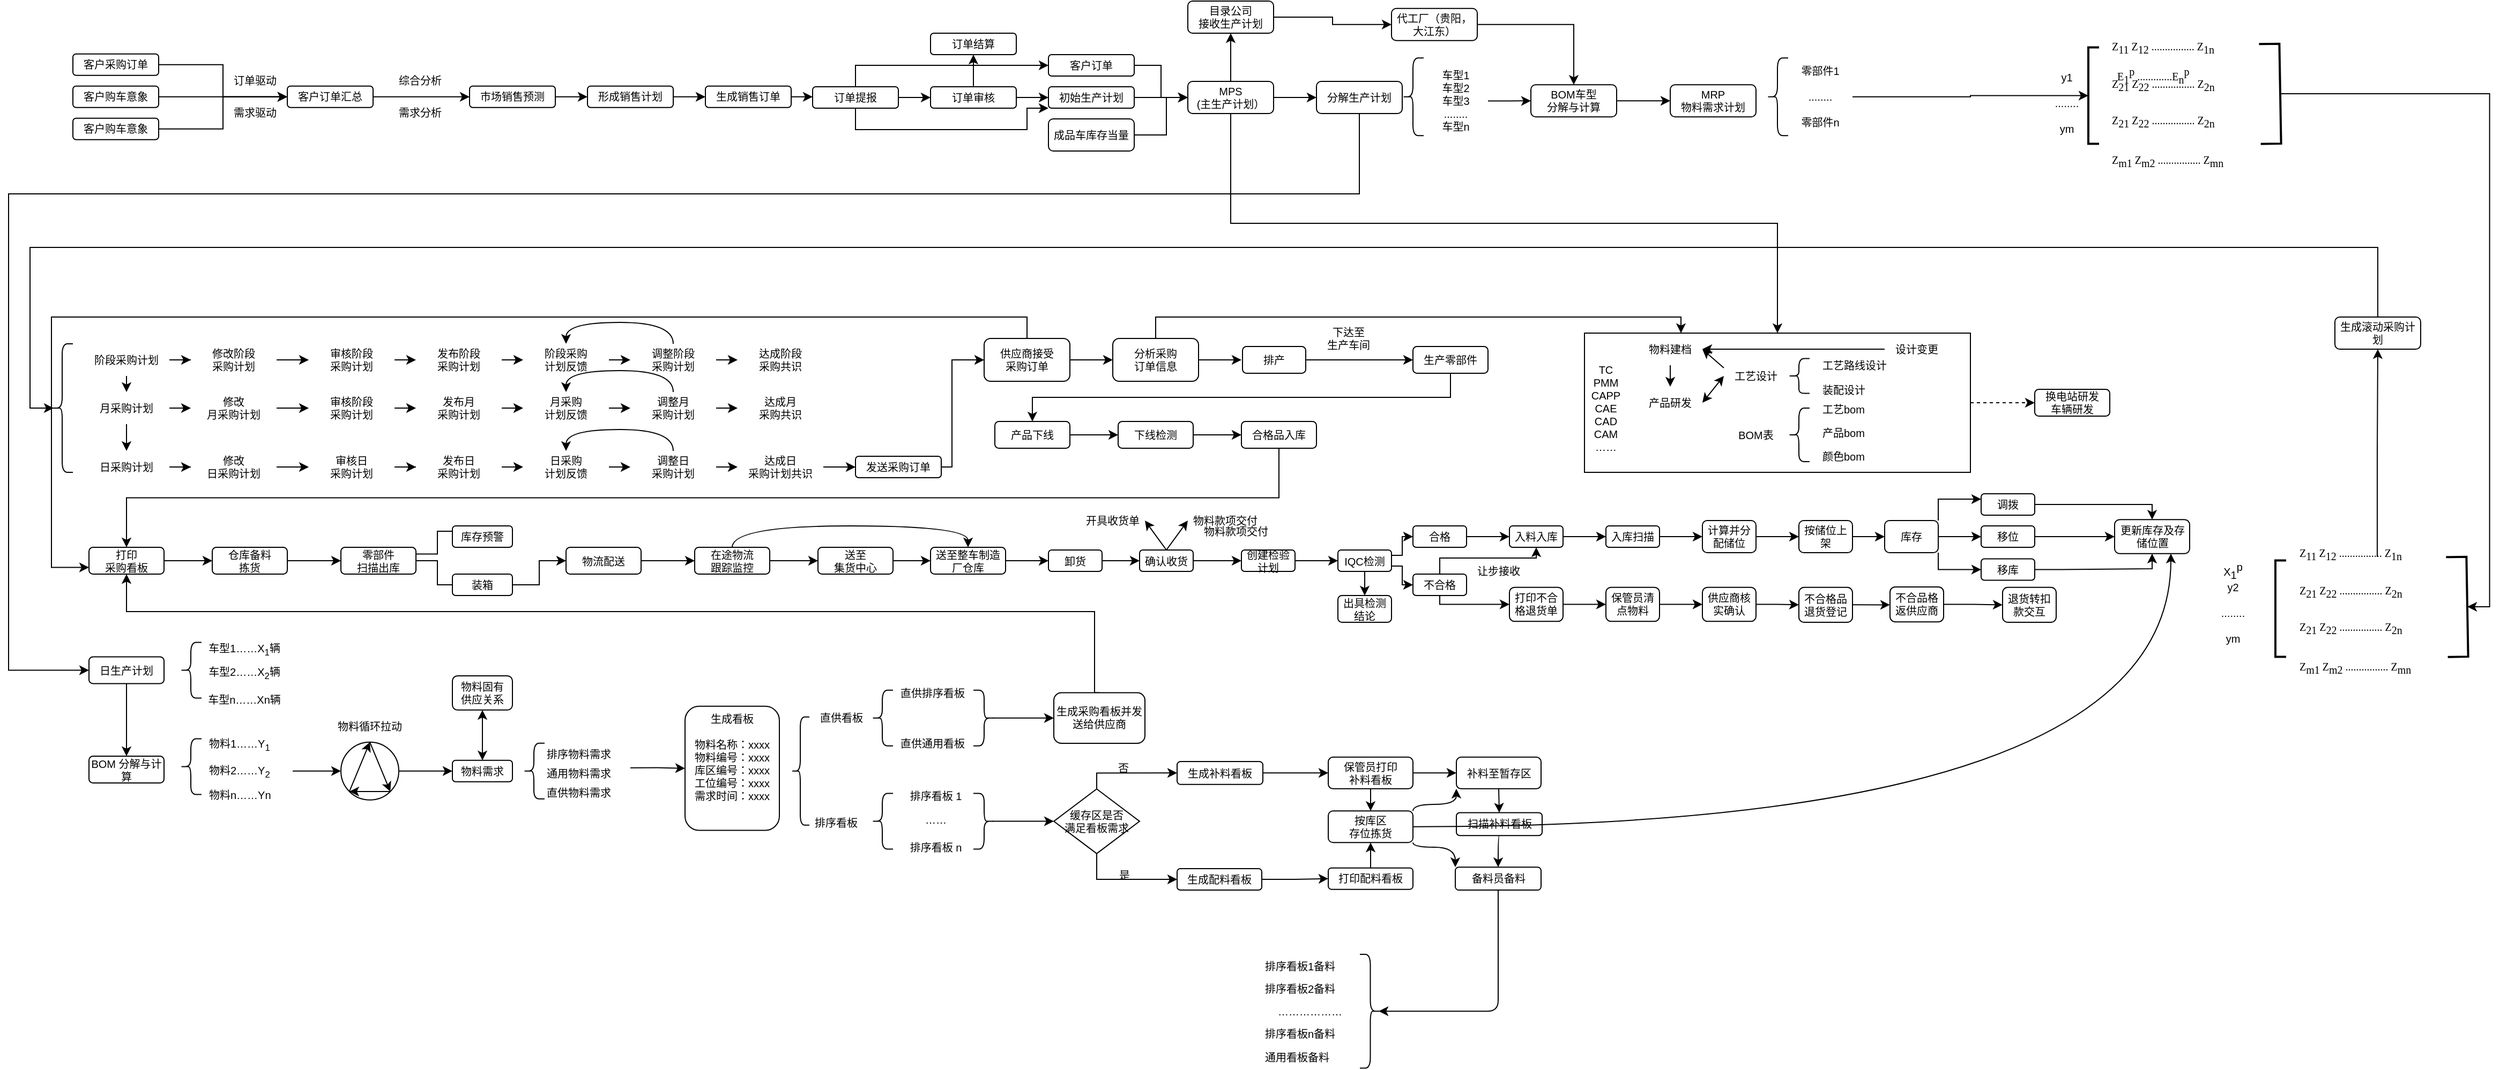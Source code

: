 <mxfile version="20.8.1" type="github">
  <diagram id="C5RBs43oDa-KdzZeNtuy" name="Page-1">
    <mxGraphModel dx="850" dy="1792" grid="1" gridSize="10" guides="1" tooltips="1" connect="1" arrows="1" fold="1" page="1" pageScale="1" pageWidth="827" pageHeight="1169" math="0" shadow="0">
      <root>
        <mxCell id="WIyWlLk6GJQsqaUBKTNV-0" />
        <mxCell id="WIyWlLk6GJQsqaUBKTNV-1" parent="WIyWlLk6GJQsqaUBKTNV-0" />
        <mxCell id="sxWZpPEsp6KU3jiY7LQL-4" style="edgeStyle=orthogonalEdgeStyle;rounded=0;orthogonalLoop=1;jettySize=auto;html=1;exitX=1;exitY=0.5;exitDx=0;exitDy=0;entryX=0;entryY=0.5;entryDx=0;entryDy=0;fontSize=10;" parent="WIyWlLk6GJQsqaUBKTNV-1" source="WIyWlLk6GJQsqaUBKTNV-3" target="sxWZpPEsp6KU3jiY7LQL-2" edge="1">
          <mxGeometry relative="1" as="geometry" />
        </mxCell>
        <mxCell id="WIyWlLk6GJQsqaUBKTNV-3" value="客户采购订单" style="rounded=1;whiteSpace=wrap;html=1;fontSize=10;glass=0;strokeWidth=1;shadow=0;" parent="WIyWlLk6GJQsqaUBKTNV-1" vertex="1">
          <mxGeometry x="70" y="-70.62" width="80" height="20" as="geometry" />
        </mxCell>
        <mxCell id="WIyWlLk6GJQsqaUBKTNV-4" value="Yes" style="rounded=0;html=1;jettySize=auto;orthogonalLoop=1;fontSize=11;endArrow=block;endFill=0;endSize=8;strokeWidth=1;shadow=0;labelBackgroundColor=none;edgeStyle=orthogonalEdgeStyle;" parent="WIyWlLk6GJQsqaUBKTNV-1" edge="1">
          <mxGeometry y="20" relative="1" as="geometry">
            <mxPoint as="offset" />
            <mxPoint x="220" y="250" as="sourcePoint" />
          </mxGeometry>
        </mxCell>
        <mxCell id="WIyWlLk6GJQsqaUBKTNV-5" value="No" style="edgeStyle=orthogonalEdgeStyle;rounded=0;html=1;jettySize=auto;orthogonalLoop=1;fontSize=11;endArrow=block;endFill=0;endSize=8;strokeWidth=1;shadow=0;labelBackgroundColor=none;" parent="WIyWlLk6GJQsqaUBKTNV-1" edge="1">
          <mxGeometry y="10" relative="1" as="geometry">
            <mxPoint as="offset" />
            <mxPoint x="270" y="210" as="sourcePoint" />
          </mxGeometry>
        </mxCell>
        <mxCell id="WIyWlLk6GJQsqaUBKTNV-8" value="No" style="rounded=0;html=1;jettySize=auto;orthogonalLoop=1;fontSize=11;endArrow=block;endFill=0;endSize=8;strokeWidth=1;shadow=0;labelBackgroundColor=none;edgeStyle=orthogonalEdgeStyle;" parent="WIyWlLk6GJQsqaUBKTNV-1" edge="1">
          <mxGeometry x="0.333" y="20" relative="1" as="geometry">
            <mxPoint as="offset" />
            <mxPoint x="220" y="370" as="sourcePoint" />
          </mxGeometry>
        </mxCell>
        <mxCell id="WIyWlLk6GJQsqaUBKTNV-9" value="Yes" style="edgeStyle=orthogonalEdgeStyle;rounded=0;html=1;jettySize=auto;orthogonalLoop=1;fontSize=11;endArrow=block;endFill=0;endSize=8;strokeWidth=1;shadow=0;labelBackgroundColor=none;" parent="WIyWlLk6GJQsqaUBKTNV-1" edge="1">
          <mxGeometry y="10" relative="1" as="geometry">
            <mxPoint as="offset" />
            <mxPoint x="320" y="330" as="targetPoint" />
          </mxGeometry>
        </mxCell>
        <mxCell id="sxWZpPEsp6KU3jiY7LQL-5" style="edgeStyle=orthogonalEdgeStyle;rounded=0;orthogonalLoop=1;jettySize=auto;html=1;exitX=1;exitY=0.5;exitDx=0;exitDy=0;entryX=1;entryY=1;entryDx=0;entryDy=0;fontSize=10;" parent="WIyWlLk6GJQsqaUBKTNV-1" source="sxWZpPEsp6KU3jiY7LQL-0" target="sxWZpPEsp6KU3jiY7LQL-7" edge="1">
          <mxGeometry relative="1" as="geometry">
            <mxPoint x="240" y="-30.62" as="targetPoint" />
            <Array as="points">
              <mxPoint x="210" y="-30.62" />
              <mxPoint x="210" y="-30.62" />
            </Array>
          </mxGeometry>
        </mxCell>
        <mxCell id="sxWZpPEsp6KU3jiY7LQL-0" value="客户购车意象" style="rounded=1;whiteSpace=wrap;html=1;fontSize=10;glass=0;strokeWidth=1;shadow=0;" parent="WIyWlLk6GJQsqaUBKTNV-1" vertex="1">
          <mxGeometry x="70" y="-40.62" width="80" height="20" as="geometry" />
        </mxCell>
        <mxCell id="sxWZpPEsp6KU3jiY7LQL-6" style="edgeStyle=orthogonalEdgeStyle;rounded=0;orthogonalLoop=1;jettySize=auto;html=1;exitX=1;exitY=0.5;exitDx=0;exitDy=0;entryX=1;entryY=1;entryDx=0;entryDy=0;fontSize=10;" parent="WIyWlLk6GJQsqaUBKTNV-1" source="sxWZpPEsp6KU3jiY7LQL-1" target="sxWZpPEsp6KU3jiY7LQL-7" edge="1">
          <mxGeometry relative="1" as="geometry">
            <mxPoint x="240" y="-30.62" as="targetPoint" />
            <Array as="points">
              <mxPoint x="210" y="-0.62" />
              <mxPoint x="210" y="-30.62" />
            </Array>
          </mxGeometry>
        </mxCell>
        <mxCell id="sxWZpPEsp6KU3jiY7LQL-1" value="客户购车意象" style="rounded=1;whiteSpace=wrap;html=1;fontSize=10;glass=0;strokeWidth=1;shadow=0;" parent="WIyWlLk6GJQsqaUBKTNV-1" vertex="1">
          <mxGeometry x="70" y="-10.62" width="80" height="20" as="geometry" />
        </mxCell>
        <mxCell id="sxWZpPEsp6KU3jiY7LQL-10" style="edgeStyle=orthogonalEdgeStyle;rounded=0;orthogonalLoop=1;jettySize=auto;html=1;exitX=1;exitY=0.5;exitDx=0;exitDy=0;entryX=0;entryY=0.5;entryDx=0;entryDy=0;fontSize=10;" parent="WIyWlLk6GJQsqaUBKTNV-1" source="sxWZpPEsp6KU3jiY7LQL-2" target="sxWZpPEsp6KU3jiY7LQL-9" edge="1">
          <mxGeometry relative="1" as="geometry" />
        </mxCell>
        <mxCell id="sxWZpPEsp6KU3jiY7LQL-2" value="客户订单汇总" style="rounded=1;whiteSpace=wrap;html=1;fontSize=10;glass=0;strokeWidth=1;shadow=0;" parent="WIyWlLk6GJQsqaUBKTNV-1" vertex="1">
          <mxGeometry x="270" y="-40.62" width="80" height="20" as="geometry" />
        </mxCell>
        <mxCell id="sxWZpPEsp6KU3jiY7LQL-7" value="订单驱动" style="text;html=1;strokeColor=none;fillColor=none;align=center;verticalAlign=middle;whiteSpace=wrap;rounded=0;fontSize=10;" parent="WIyWlLk6GJQsqaUBKTNV-1" vertex="1">
          <mxGeometry x="210" y="-60.62" width="60" height="30" as="geometry" />
        </mxCell>
        <mxCell id="eawYr1RKU0Vx4EdxSpLG-5" style="edgeStyle=orthogonalEdgeStyle;rounded=0;orthogonalLoop=1;jettySize=auto;html=1;exitX=1;exitY=0;exitDx=0;exitDy=0;entryX=0;entryY=0.5;entryDx=0;entryDy=0;fontSize=10;" parent="WIyWlLk6GJQsqaUBKTNV-1" source="sxWZpPEsp6KU3jiY7LQL-8" target="sxWZpPEsp6KU3jiY7LQL-2" edge="1">
          <mxGeometry relative="1" as="geometry" />
        </mxCell>
        <mxCell id="sxWZpPEsp6KU3jiY7LQL-8" value="需求驱动" style="text;html=1;strokeColor=none;fillColor=none;align=center;verticalAlign=middle;whiteSpace=wrap;rounded=0;fontSize=10;" parent="WIyWlLk6GJQsqaUBKTNV-1" vertex="1">
          <mxGeometry x="210" y="-30.62" width="60" height="30" as="geometry" />
        </mxCell>
        <mxCell id="67DfNJz796cae_3MI913-1" value="" style="edgeStyle=orthogonalEdgeStyle;rounded=0;orthogonalLoop=1;jettySize=auto;html=1;entryX=0;entryY=0.5;entryDx=0;entryDy=0;fontSize=10;" parent="WIyWlLk6GJQsqaUBKTNV-1" source="sxWZpPEsp6KU3jiY7LQL-9" target="67DfNJz796cae_3MI913-2" edge="1">
          <mxGeometry relative="1" as="geometry">
            <mxPoint x="560" y="-30.62" as="targetPoint" />
          </mxGeometry>
        </mxCell>
        <mxCell id="sxWZpPEsp6KU3jiY7LQL-9" value="市场销售预测" style="rounded=1;whiteSpace=wrap;html=1;fontSize=10;glass=0;strokeWidth=1;shadow=0;" parent="WIyWlLk6GJQsqaUBKTNV-1" vertex="1">
          <mxGeometry x="440" y="-40.62" width="80" height="20" as="geometry" />
        </mxCell>
        <mxCell id="sxWZpPEsp6KU3jiY7LQL-11" value="综合分析" style="text;html=1;strokeColor=none;fillColor=none;align=center;verticalAlign=middle;whiteSpace=wrap;rounded=0;fontSize=10;" parent="WIyWlLk6GJQsqaUBKTNV-1" vertex="1">
          <mxGeometry x="364" y="-60.62" width="60" height="30" as="geometry" />
        </mxCell>
        <mxCell id="sxWZpPEsp6KU3jiY7LQL-12" value="需求分析" style="text;html=1;strokeColor=none;fillColor=none;align=center;verticalAlign=middle;whiteSpace=wrap;rounded=0;fontSize=10;" parent="WIyWlLk6GJQsqaUBKTNV-1" vertex="1">
          <mxGeometry x="364" y="-30.62" width="60" height="30" as="geometry" />
        </mxCell>
        <mxCell id="67DfNJz796cae_3MI913-4" style="edgeStyle=orthogonalEdgeStyle;rounded=0;orthogonalLoop=1;jettySize=auto;html=1;exitX=1;exitY=0.5;exitDx=0;exitDy=0;entryX=0;entryY=0.5;entryDx=0;entryDy=0;fontSize=10;" parent="WIyWlLk6GJQsqaUBKTNV-1" source="67DfNJz796cae_3MI913-2" target="67DfNJz796cae_3MI913-3" edge="1">
          <mxGeometry relative="1" as="geometry" />
        </mxCell>
        <mxCell id="67DfNJz796cae_3MI913-2" value="形成销售计划" style="rounded=1;whiteSpace=wrap;html=1;fontSize=10;glass=0;strokeWidth=1;shadow=0;" parent="WIyWlLk6GJQsqaUBKTNV-1" vertex="1">
          <mxGeometry x="550" y="-40.62" width="80" height="20" as="geometry" />
        </mxCell>
        <mxCell id="67DfNJz796cae_3MI913-8" style="edgeStyle=orthogonalEdgeStyle;rounded=0;orthogonalLoop=1;jettySize=auto;html=1;exitX=1;exitY=0.5;exitDx=0;exitDy=0;entryX=0;entryY=0.5;entryDx=0;entryDy=0;fontSize=10;" parent="WIyWlLk6GJQsqaUBKTNV-1" source="67DfNJz796cae_3MI913-3" target="67DfNJz796cae_3MI913-6" edge="1">
          <mxGeometry relative="1" as="geometry" />
        </mxCell>
        <mxCell id="67DfNJz796cae_3MI913-3" value="生成销售订单" style="rounded=1;whiteSpace=wrap;html=1;fontSize=10;glass=0;strokeWidth=1;shadow=0;" parent="WIyWlLk6GJQsqaUBKTNV-1" vertex="1">
          <mxGeometry x="660" y="-40.62" width="80" height="20" as="geometry" />
        </mxCell>
        <mxCell id="67DfNJz796cae_3MI913-10" style="edgeStyle=orthogonalEdgeStyle;rounded=0;orthogonalLoop=1;jettySize=auto;html=1;exitX=1;exitY=0.5;exitDx=0;exitDy=0;entryX=0;entryY=0.5;entryDx=0;entryDy=0;fontSize=10;" parent="WIyWlLk6GJQsqaUBKTNV-1" source="67DfNJz796cae_3MI913-6" target="67DfNJz796cae_3MI913-9" edge="1">
          <mxGeometry relative="1" as="geometry" />
        </mxCell>
        <mxCell id="67DfNJz796cae_3MI913-17" style="edgeStyle=orthogonalEdgeStyle;rounded=0;orthogonalLoop=1;jettySize=auto;html=1;exitX=0.5;exitY=0;exitDx=0;exitDy=0;entryX=0;entryY=0.5;entryDx=0;entryDy=0;fontSize=10;" parent="WIyWlLk6GJQsqaUBKTNV-1" source="67DfNJz796cae_3MI913-6" target="67DfNJz796cae_3MI913-15" edge="1">
          <mxGeometry relative="1" as="geometry" />
        </mxCell>
        <mxCell id="67DfNJz796cae_3MI913-18" style="edgeStyle=orthogonalEdgeStyle;rounded=0;orthogonalLoop=1;jettySize=auto;html=1;exitX=0.5;exitY=1;exitDx=0;exitDy=0;entryX=0;entryY=1;entryDx=0;entryDy=0;fontSize=10;" parent="WIyWlLk6GJQsqaUBKTNV-1" source="67DfNJz796cae_3MI913-6" target="67DfNJz796cae_3MI913-13" edge="1">
          <mxGeometry relative="1" as="geometry">
            <mxPoint x="970" y="-20.0" as="targetPoint" />
            <Array as="points">
              <mxPoint x="800" y="-3.553e-15" />
              <mxPoint x="960" y="-3.553e-15" />
              <mxPoint x="960" y="-20.0" />
            </Array>
          </mxGeometry>
        </mxCell>
        <mxCell id="67DfNJz796cae_3MI913-6" value="订单提报" style="rounded=1;whiteSpace=wrap;html=1;fontSize=10;glass=0;strokeWidth=1;shadow=0;" parent="WIyWlLk6GJQsqaUBKTNV-1" vertex="1">
          <mxGeometry x="760" y="-40" width="80" height="20" as="geometry" />
        </mxCell>
        <mxCell id="67DfNJz796cae_3MI913-12" style="edgeStyle=orthogonalEdgeStyle;rounded=0;orthogonalLoop=1;jettySize=auto;html=1;exitX=0.5;exitY=0;exitDx=0;exitDy=0;entryX=0.5;entryY=1;entryDx=0;entryDy=0;fontSize=10;" parent="WIyWlLk6GJQsqaUBKTNV-1" source="67DfNJz796cae_3MI913-9" target="67DfNJz796cae_3MI913-11" edge="1">
          <mxGeometry relative="1" as="geometry" />
        </mxCell>
        <mxCell id="67DfNJz796cae_3MI913-14" style="edgeStyle=orthogonalEdgeStyle;rounded=0;orthogonalLoop=1;jettySize=auto;html=1;exitX=1;exitY=0.5;exitDx=0;exitDy=0;entryX=0;entryY=0.5;entryDx=0;entryDy=0;fontSize=10;" parent="WIyWlLk6GJQsqaUBKTNV-1" source="67DfNJz796cae_3MI913-9" target="67DfNJz796cae_3MI913-13" edge="1">
          <mxGeometry relative="1" as="geometry" />
        </mxCell>
        <mxCell id="67DfNJz796cae_3MI913-9" value="订单审核" style="rounded=1;whiteSpace=wrap;html=1;fontSize=10;glass=0;strokeWidth=1;shadow=0;" parent="WIyWlLk6GJQsqaUBKTNV-1" vertex="1">
          <mxGeometry x="870" y="-40" width="80" height="20" as="geometry" />
        </mxCell>
        <mxCell id="67DfNJz796cae_3MI913-11" value="订单结算" style="rounded=1;whiteSpace=wrap;html=1;fontSize=10;glass=0;strokeWidth=1;shadow=0;" parent="WIyWlLk6GJQsqaUBKTNV-1" vertex="1">
          <mxGeometry x="870" y="-90" width="80" height="20" as="geometry" />
        </mxCell>
        <mxCell id="67DfNJz796cae_3MI913-22" style="edgeStyle=orthogonalEdgeStyle;rounded=0;orthogonalLoop=1;jettySize=auto;html=1;exitX=1;exitY=0.5;exitDx=0;exitDy=0;fontSize=10;" parent="WIyWlLk6GJQsqaUBKTNV-1" source="67DfNJz796cae_3MI913-13" edge="1">
          <mxGeometry relative="1" as="geometry">
            <mxPoint x="1110" y="-30" as="targetPoint" />
          </mxGeometry>
        </mxCell>
        <mxCell id="67DfNJz796cae_3MI913-13" value="初始生产计划" style="rounded=1;whiteSpace=wrap;html=1;fontSize=10;glass=0;strokeWidth=1;shadow=0;" parent="WIyWlLk6GJQsqaUBKTNV-1" vertex="1">
          <mxGeometry x="980" y="-40" width="80" height="20" as="geometry" />
        </mxCell>
        <mxCell id="67DfNJz796cae_3MI913-21" style="edgeStyle=orthogonalEdgeStyle;rounded=0;orthogonalLoop=1;jettySize=auto;html=1;exitX=1;exitY=0.5;exitDx=0;exitDy=0;entryX=0;entryY=0.5;entryDx=0;entryDy=0;fontSize=10;" parent="WIyWlLk6GJQsqaUBKTNV-1" source="67DfNJz796cae_3MI913-15" target="67DfNJz796cae_3MI913-20" edge="1">
          <mxGeometry relative="1" as="geometry" />
        </mxCell>
        <mxCell id="67DfNJz796cae_3MI913-15" value="客户订单" style="rounded=1;whiteSpace=wrap;html=1;fontSize=10;glass=0;strokeWidth=1;shadow=0;" parent="WIyWlLk6GJQsqaUBKTNV-1" vertex="1">
          <mxGeometry x="980" y="-70" width="80" height="20" as="geometry" />
        </mxCell>
        <mxCell id="67DfNJz796cae_3MI913-23" style="edgeStyle=orthogonalEdgeStyle;rounded=0;orthogonalLoop=1;jettySize=auto;html=1;exitX=1;exitY=0.5;exitDx=0;exitDy=0;fontSize=10;" parent="WIyWlLk6GJQsqaUBKTNV-1" source="67DfNJz796cae_3MI913-16" edge="1">
          <mxGeometry relative="1" as="geometry">
            <mxPoint x="1110" y="-30" as="targetPoint" />
            <Array as="points">
              <mxPoint x="1090" y="5.0" />
              <mxPoint x="1090" y="-30" />
            </Array>
          </mxGeometry>
        </mxCell>
        <mxCell id="67DfNJz796cae_3MI913-16" value="成品车库存当量" style="rounded=1;whiteSpace=wrap;html=1;fontSize=10;glass=0;strokeWidth=1;shadow=0;" parent="WIyWlLk6GJQsqaUBKTNV-1" vertex="1">
          <mxGeometry x="980" y="-10.0" width="80" height="30" as="geometry" />
        </mxCell>
        <mxCell id="67DfNJz796cae_3MI913-25" style="edgeStyle=orthogonalEdgeStyle;rounded=0;orthogonalLoop=1;jettySize=auto;html=1;exitX=0.5;exitY=0;exitDx=0;exitDy=0;entryX=0.5;entryY=1;entryDx=0;entryDy=0;fontSize=10;" parent="WIyWlLk6GJQsqaUBKTNV-1" source="67DfNJz796cae_3MI913-20" target="67DfNJz796cae_3MI913-24" edge="1">
          <mxGeometry relative="1" as="geometry" />
        </mxCell>
        <mxCell id="67DfNJz796cae_3MI913-29" style="edgeStyle=orthogonalEdgeStyle;rounded=0;orthogonalLoop=1;jettySize=auto;html=1;exitX=1;exitY=0.5;exitDx=0;exitDy=0;entryX=0;entryY=0.5;entryDx=0;entryDy=0;fontSize=10;" parent="WIyWlLk6GJQsqaUBKTNV-1" source="67DfNJz796cae_3MI913-20" target="67DfNJz796cae_3MI913-28" edge="1">
          <mxGeometry relative="1" as="geometry" />
        </mxCell>
        <mxCell id="eawYr1RKU0Vx4EdxSpLG-9" style="edgeStyle=orthogonalEdgeStyle;rounded=0;orthogonalLoop=1;jettySize=auto;html=1;exitX=0.5;exitY=1;exitDx=0;exitDy=0;fontSize=10;" parent="WIyWlLk6GJQsqaUBKTNV-1" source="67DfNJz796cae_3MI913-20" target="y5j1Sjd7mTi9s52NVVIf-0" edge="1">
          <mxGeometry relative="1" as="geometry" />
        </mxCell>
        <mxCell id="67DfNJz796cae_3MI913-20" value="MPS&lt;br style=&quot;font-size: 10px;&quot;&gt;(主生产计划）" style="rounded=1;whiteSpace=wrap;html=1;fontSize=10;glass=0;strokeWidth=1;shadow=0;" parent="WIyWlLk6GJQsqaUBKTNV-1" vertex="1">
          <mxGeometry x="1110" y="-45" width="80" height="30" as="geometry" />
        </mxCell>
        <mxCell id="67DfNJz796cae_3MI913-27" style="edgeStyle=orthogonalEdgeStyle;rounded=0;orthogonalLoop=1;jettySize=auto;html=1;exitX=1;exitY=0.5;exitDx=0;exitDy=0;entryX=0;entryY=0.5;entryDx=0;entryDy=0;fontSize=10;" parent="WIyWlLk6GJQsqaUBKTNV-1" source="67DfNJz796cae_3MI913-24" target="67DfNJz796cae_3MI913-26" edge="1">
          <mxGeometry relative="1" as="geometry" />
        </mxCell>
        <mxCell id="67DfNJz796cae_3MI913-24" value="目录公司&lt;br style=&quot;font-size: 10px;&quot;&gt;接收生产计划" style="rounded=1;whiteSpace=wrap;html=1;fontSize=10;glass=0;strokeWidth=1;shadow=0;" parent="WIyWlLk6GJQsqaUBKTNV-1" vertex="1">
          <mxGeometry x="1110" y="-120" width="80" height="30" as="geometry" />
        </mxCell>
        <mxCell id="67DfNJz796cae_3MI913-34" style="edgeStyle=orthogonalEdgeStyle;rounded=0;orthogonalLoop=1;jettySize=auto;html=1;exitX=1;exitY=0.5;exitDx=0;exitDy=0;entryX=0.5;entryY=0;entryDx=0;entryDy=0;fontSize=10;" parent="WIyWlLk6GJQsqaUBKTNV-1" source="67DfNJz796cae_3MI913-26" target="67DfNJz796cae_3MI913-33" edge="1">
          <mxGeometry relative="1" as="geometry" />
        </mxCell>
        <mxCell id="67DfNJz796cae_3MI913-26" value="代工厂（贵阳，大江东）" style="rounded=1;whiteSpace=wrap;html=1;fontSize=10;glass=0;strokeWidth=1;shadow=0;" parent="WIyWlLk6GJQsqaUBKTNV-1" vertex="1">
          <mxGeometry x="1300" y="-113.12" width="80" height="30" as="geometry" />
        </mxCell>
        <mxCell id="zZjkPSDoIZH02agbE9ui-63" style="edgeStyle=orthogonalEdgeStyle;rounded=0;orthogonalLoop=1;jettySize=auto;html=1;exitX=0.5;exitY=1;exitDx=0;exitDy=0;entryX=0;entryY=0.5;entryDx=0;entryDy=0;fontSize=10;" parent="WIyWlLk6GJQsqaUBKTNV-1" source="67DfNJz796cae_3MI913-28" target="zZjkPSDoIZH02agbE9ui-62" edge="1">
          <mxGeometry relative="1" as="geometry">
            <Array as="points">
              <mxPoint x="1270" y="60" />
              <mxPoint x="10" y="60" />
              <mxPoint x="10" y="505" />
            </Array>
          </mxGeometry>
        </mxCell>
        <mxCell id="67DfNJz796cae_3MI913-28" value="分解生产计划" style="rounded=1;whiteSpace=wrap;html=1;fontSize=10;glass=0;strokeWidth=1;shadow=0;" parent="WIyWlLk6GJQsqaUBKTNV-1" vertex="1">
          <mxGeometry x="1230" y="-45.0" width="80" height="30" as="geometry" />
        </mxCell>
        <mxCell id="67DfNJz796cae_3MI913-31" value="" style="shape=curlyBracket;whiteSpace=wrap;html=1;rounded=1;labelPosition=left;verticalLabelPosition=middle;align=right;verticalAlign=middle;size=0.5;fontSize=10;" parent="WIyWlLk6GJQsqaUBKTNV-1" vertex="1">
          <mxGeometry x="1310" y="-66.87" width="20" height="72.5" as="geometry" />
        </mxCell>
        <mxCell id="67DfNJz796cae_3MI913-37" style="edgeStyle=orthogonalEdgeStyle;rounded=0;orthogonalLoop=1;jettySize=auto;html=1;exitX=1;exitY=0.5;exitDx=0;exitDy=0;entryX=0;entryY=0.5;entryDx=0;entryDy=0;fontSize=10;" parent="WIyWlLk6GJQsqaUBKTNV-1" source="67DfNJz796cae_3MI913-32" target="67DfNJz796cae_3MI913-33" edge="1">
          <mxGeometry relative="1" as="geometry" />
        </mxCell>
        <mxCell id="67DfNJz796cae_3MI913-32" value="车型1&lt;br style=&quot;font-size: 10px;&quot;&gt;车型2&lt;br style=&quot;font-size: 10px;&quot;&gt;车型3&lt;br style=&quot;font-size: 10px;&quot;&gt;........&lt;br style=&quot;font-size: 10px;&quot;&gt;车型n" style="text;html=1;strokeColor=none;fillColor=none;align=center;verticalAlign=middle;whiteSpace=wrap;rounded=0;fontSize=10;" parent="WIyWlLk6GJQsqaUBKTNV-1" vertex="1">
          <mxGeometry x="1330" y="-66.75" width="60" height="80" as="geometry" />
        </mxCell>
        <mxCell id="67DfNJz796cae_3MI913-40" style="edgeStyle=orthogonalEdgeStyle;rounded=0;orthogonalLoop=1;jettySize=auto;html=1;exitX=1;exitY=0.5;exitDx=0;exitDy=0;entryX=0;entryY=0.5;entryDx=0;entryDy=0;fontSize=10;" parent="WIyWlLk6GJQsqaUBKTNV-1" source="67DfNJz796cae_3MI913-33" target="67DfNJz796cae_3MI913-39" edge="1">
          <mxGeometry relative="1" as="geometry" />
        </mxCell>
        <mxCell id="67DfNJz796cae_3MI913-33" value="BOM车型&lt;br style=&quot;font-size: 10px;&quot;&gt;分解与计算" style="rounded=1;whiteSpace=wrap;html=1;fontSize=10;glass=0;strokeWidth=1;shadow=0;" parent="WIyWlLk6GJQsqaUBKTNV-1" vertex="1">
          <mxGeometry x="1430" y="-41.87" width="80" height="30" as="geometry" />
        </mxCell>
        <mxCell id="67DfNJz796cae_3MI913-39" value="MRP&lt;br style=&quot;font-size: 10px;&quot;&gt;物料需求计划" style="rounded=1;whiteSpace=wrap;html=1;fontSize=10;glass=0;strokeWidth=1;shadow=0;" parent="WIyWlLk6GJQsqaUBKTNV-1" vertex="1">
          <mxGeometry x="1560" y="-41.87" width="80" height="30" as="geometry" />
        </mxCell>
        <mxCell id="67DfNJz796cae_3MI913-41" value="" style="shape=curlyBracket;whiteSpace=wrap;html=1;rounded=1;labelPosition=left;verticalLabelPosition=middle;align=right;verticalAlign=middle;size=0.5;fontSize=10;" parent="WIyWlLk6GJQsqaUBKTNV-1" vertex="1">
          <mxGeometry x="1650" y="-66.87" width="20" height="72.5" as="geometry" />
        </mxCell>
        <mxCell id="67DfNJz796cae_3MI913-44" style="edgeStyle=orthogonalEdgeStyle;rounded=0;orthogonalLoop=1;jettySize=auto;html=1;exitX=1;exitY=0.5;exitDx=0;exitDy=0;entryX=0;entryY=0.5;entryDx=0;entryDy=0;entryPerimeter=0;fontSize=10;" parent="WIyWlLk6GJQsqaUBKTNV-1" source="67DfNJz796cae_3MI913-42" target="67DfNJz796cae_3MI913-43" edge="1">
          <mxGeometry relative="1" as="geometry">
            <mxPoint x="1800" y="111" as="targetPoint" />
          </mxGeometry>
        </mxCell>
        <mxCell id="67DfNJz796cae_3MI913-42" value="零部件1&lt;br style=&quot;font-size: 10px;&quot;&gt;&lt;br style=&quot;font-size: 10px;&quot;&gt;........&lt;br style=&quot;font-size: 10px;&quot;&gt;&lt;br style=&quot;font-size: 10px;&quot;&gt;零部件n" style="text;html=1;strokeColor=none;fillColor=none;align=center;verticalAlign=middle;whiteSpace=wrap;rounded=0;fontSize=10;" parent="WIyWlLk6GJQsqaUBKTNV-1" vertex="1">
          <mxGeometry x="1670" y="-70.62" width="60" height="80" as="geometry" />
        </mxCell>
        <mxCell id="67DfNJz796cae_3MI913-43" value="" style="strokeWidth=2;html=1;shape=mxgraph.flowchart.annotation_1;align=left;pointerEvents=1;fontSize=10;" parent="WIyWlLk6GJQsqaUBKTNV-1" vertex="1">
          <mxGeometry x="1950" y="-76.75" width="10" height="90" as="geometry" />
        </mxCell>
        <mxCell id="67DfNJz796cae_3MI913-45" value="y1&lt;br style=&quot;font-size: 10px;&quot;&gt;&lt;br style=&quot;font-size: 10px;&quot;&gt;........&lt;br style=&quot;font-size: 10px;&quot;&gt;&lt;br style=&quot;font-size: 10px;&quot;&gt;ym" style="text;html=1;strokeColor=none;fillColor=none;align=center;verticalAlign=middle;whiteSpace=wrap;rounded=0;fontSize=10;" parent="WIyWlLk6GJQsqaUBKTNV-1" vertex="1">
          <mxGeometry x="1910" y="-64.87" width="40" height="80" as="geometry" />
        </mxCell>
        <mxCell id="67DfNJz796cae_3MI913-46" value="&lt;p style=&quot;margin: 0cm; font-family: DengXian; font-size: 10px;&quot; class=&quot;MsoNormal&quot;&gt;&lt;font style=&quot;font-size: 10px;&quot;&gt;&lt;span style=&quot;font-size: 10px;&quot; lang=&quot;EN-US&quot;&gt;E&lt;sub style=&quot;font-size: 10px;&quot;&gt;1&lt;/sub&gt;&lt;/span&gt;&lt;span style=&quot;font-size: 10px;&quot; lang=&quot;EN-US&quot;&gt;&lt;sup style=&quot;font-size: 10px;&quot;&gt;p &lt;/sup&gt;.............E&lt;sub style=&quot;font-size: 10px;&quot;&gt;n&lt;/sub&gt;&lt;sup style=&quot;font-size: 10px;&quot;&gt;p&lt;/sup&gt;&lt;/span&gt;&lt;/font&gt;&lt;span style=&quot;font-size: 10px;&quot; lang=&quot;EN-US&quot;&gt;&lt;/span&gt;&lt;/p&gt;" style="text;html=1;strokeColor=none;fillColor=none;align=left;verticalAlign=middle;whiteSpace=wrap;rounded=0;fontSize=10;" parent="WIyWlLk6GJQsqaUBKTNV-1" vertex="1">
          <mxGeometry x="1974.5" y="-75" width="90" height="50" as="geometry" />
        </mxCell>
        <mxCell id="67DfNJz796cae_3MI913-47" value="&lt;p style=&quot;margin: 0cm; font-family: DengXian; font-size: 10px;&quot; class=&quot;MsoNormal&quot;&gt;&lt;font style=&quot;font-size: 10px;&quot;&gt;&lt;span style=&quot;font-size: 10px;&quot; lang=&quot;EN-US&quot;&gt;Z&lt;sub style=&quot;font-size: 10px;&quot;&gt;11&lt;/sub&gt;&lt;/span&gt;&lt;span style=&quot;font-size: 10px;&quot; lang=&quot;EN-US&quot;&gt;&lt;sup style=&quot;font-size: 10px;&quot;&gt;&amp;nbsp;&lt;/sup&gt;&lt;/span&gt;&lt;/font&gt;&lt;span style=&quot;background-color: initial; font-size: 10px;&quot;&gt;Z&lt;sub style=&quot;font-size: 10px;&quot;&gt;12 &lt;/sub&gt;................ Z&lt;sub style=&quot;font-size: 10px;&quot;&gt;1n&lt;/sub&gt;&lt;/span&gt;&lt;/p&gt;&lt;p style=&quot;margin: 0cm; font-family: DengXian; font-size: 10px;&quot; class=&quot;MsoNormal&quot;&gt;&lt;span style=&quot;background-color: initial; font-size: 10px;&quot;&gt;&lt;sub style=&quot;font-size: 10px;&quot;&gt;&lt;br style=&quot;font-size: 10px;&quot;&gt;&lt;/sub&gt;&lt;/span&gt;&lt;/p&gt;&lt;p style=&quot;margin: 0cm; font-family: DengXian; font-size: 10px;&quot; class=&quot;MsoNormal&quot;&gt;&lt;font style=&quot;border-color: var(--border-color); font-size: 10px;&quot;&gt;&lt;span style=&quot;border-color: var(--border-color); font-size: 10px;&quot; lang=&quot;EN-US&quot;&gt;Z&lt;sub style=&quot;border-color: var(--border-color); font-size: 10px;&quot;&gt;21&lt;/sub&gt;&lt;/span&gt;&lt;span style=&quot;border-color: var(--border-color); font-size: 10px;&quot; lang=&quot;EN-US&quot;&gt;&lt;sup style=&quot;border-color: var(--border-color); font-size: 10px;&quot;&gt;&amp;nbsp;&lt;/sup&gt;&lt;/span&gt;&lt;/font&gt;&lt;span style=&quot;border-color: var(--border-color); background-color: initial; font-size: 10px;&quot;&gt;Z&lt;sub style=&quot;border-color: var(--border-color); font-size: 10px;&quot;&gt;22&amp;nbsp;&lt;/sub&gt;................ Z&lt;sub style=&quot;border-color: var(--border-color); font-size: 10px;&quot;&gt;2n&lt;/sub&gt;&lt;/span&gt;&lt;/p&gt;&lt;p style=&quot;margin: 0cm; font-family: DengXian; font-size: 10px;&quot; class=&quot;MsoNormal&quot;&gt;&lt;span style=&quot;border-color: var(--border-color); background-color: initial; font-size: 10px;&quot;&gt;&lt;sub style=&quot;border-color: var(--border-color); font-size: 10px;&quot;&gt;&lt;br style=&quot;font-size: 10px;&quot;&gt;&lt;/sub&gt;&lt;/span&gt;&lt;/p&gt;&lt;p style=&quot;margin: 0cm; font-family: DengXian; font-size: 10px;&quot; class=&quot;MsoNormal&quot;&gt;&lt;span style=&quot;border-color: var(--border-color); background-color: initial; font-size: 10px;&quot;&gt;&lt;sub style=&quot;border-color: var(--border-color); font-size: 10px;&quot;&gt;&lt;font style=&quot;border-color: var(--border-color); font-size: 10px;&quot;&gt;&lt;span style=&quot;border-color: var(--border-color); font-size: 10px;&quot; lang=&quot;EN-US&quot;&gt;Z&lt;sub style=&quot;border-color: var(--border-color); font-size: 10px;&quot;&gt;21&lt;/sub&gt;&lt;/span&gt;&lt;span style=&quot;border-color: var(--border-color); font-size: 10px;&quot; lang=&quot;EN-US&quot;&gt;&lt;sup style=&quot;border-color: var(--border-color); font-size: 10px;&quot;&gt;&amp;nbsp;&lt;/sup&gt;&lt;/span&gt;&lt;/font&gt;&lt;span style=&quot;border-color: var(--border-color); font-size: 10px; background-color: initial;&quot;&gt;Z&lt;sub style=&quot;border-color: var(--border-color); font-size: 10px;&quot;&gt;22&amp;nbsp;&lt;/sub&gt;................ Z&lt;sub style=&quot;border-color: var(--border-color); font-size: 10px;&quot;&gt;2n&lt;/sub&gt;&lt;/span&gt;&lt;br style=&quot;font-size: 10px;&quot;&gt;&lt;/sub&gt;&lt;/span&gt;&lt;/p&gt;&lt;p style=&quot;margin: 0cm; font-family: DengXian; font-size: 10px;&quot; class=&quot;MsoNormal&quot;&gt;&lt;span style=&quot;border-color: var(--border-color); background-color: initial; font-size: 10px;&quot;&gt;&lt;sub style=&quot;border-color: var(--border-color); font-size: 10px;&quot;&gt;&lt;span style=&quot;border-color: var(--border-color); font-size: 10px; background-color: initial;&quot;&gt;&lt;sub style=&quot;border-color: var(--border-color); font-size: 10px;&quot;&gt;&lt;br style=&quot;font-size: 10px;&quot;&gt;&lt;/sub&gt;&lt;/span&gt;&lt;/sub&gt;&lt;/span&gt;&lt;/p&gt;&lt;p style=&quot;margin: 0cm; font-family: DengXian; font-size: 10px;&quot; class=&quot;MsoNormal&quot;&gt;&lt;span style=&quot;border-color: var(--border-color); background-color: initial; font-size: 10px;&quot;&gt;&lt;span style=&quot;border-color: var(--border-color); font-size: 10px;&quot;&gt;&lt;span style=&quot;border-color: var(--border-color); font-size: 10px; background-color: initial;&quot;&gt;&lt;span style=&quot;border-color: var(--border-color); font-size: 10px;&quot;&gt;&lt;/span&gt;&lt;/span&gt;&lt;/span&gt;&lt;/span&gt;&lt;/p&gt;&lt;p style=&quot;border-color: var(--border-color); margin: 0cm; font-family: DengXian; font-size: 10px;&quot; class=&quot;MsoNormal&quot;&gt;&lt;span style=&quot;border-color: var(--border-color); background-color: initial; font-size: 10px;&quot;&gt;&lt;sub style=&quot;border-color: var(--border-color); font-size: 10px;&quot;&gt;&lt;font style=&quot;border-color: var(--border-color); font-size: 10px;&quot;&gt;&lt;span style=&quot;border-color: var(--border-color); font-size: 10px;&quot; lang=&quot;EN-US&quot;&gt;Z&lt;sub style=&quot;border-color: var(--border-color); font-size: 10px;&quot;&gt;m1&lt;/sub&gt;&lt;/span&gt;&lt;span style=&quot;border-color: var(--border-color); font-size: 10px;&quot; lang=&quot;EN-US&quot;&gt;&lt;sup style=&quot;border-color: var(--border-color); font-size: 10px;&quot;&gt;&amp;nbsp;&lt;/sup&gt;&lt;/span&gt;&lt;/font&gt;&lt;span style=&quot;border-color: var(--border-color); font-size: 10px; background-color: initial;&quot;&gt;Z&lt;sub style=&quot;border-color: var(--border-color); font-size: 10px;&quot;&gt;m2&amp;nbsp;&lt;/sub&gt;................ Z&lt;sub style=&quot;border-color: var(--border-color); font-size: 10px;&quot;&gt;mn&lt;/sub&gt;&lt;/span&gt;&lt;/sub&gt;&lt;/span&gt;&lt;/p&gt;" style="text;html=1;strokeColor=none;fillColor=none;align=left;verticalAlign=middle;whiteSpace=wrap;rounded=0;fontSize=10;" parent="WIyWlLk6GJQsqaUBKTNV-1" vertex="1">
          <mxGeometry x="1970" y="-66.75" width="150" height="83.75" as="geometry" />
        </mxCell>
        <mxCell id="eawYr1RKU0Vx4EdxSpLG-4" style="edgeStyle=orthogonalEdgeStyle;rounded=0;orthogonalLoop=1;jettySize=auto;html=1;exitX=0;exitY=0.5;exitDx=0;exitDy=0;exitPerimeter=0;entryX=0;entryY=0.5;entryDx=0;entryDy=0;entryPerimeter=0;fontSize=10;" parent="WIyWlLk6GJQsqaUBKTNV-1" source="njYk10X9vC9XWmvO97f1-0" target="eawYr1RKU0Vx4EdxSpLG-2" edge="1">
          <mxGeometry relative="1" as="geometry" />
        </mxCell>
        <mxCell id="njYk10X9vC9XWmvO97f1-0" value="" style="strokeWidth=2;html=1;shape=mxgraph.flowchart.annotation_1;align=left;pointerEvents=1;rotation=-181;fontSize=10;" parent="WIyWlLk6GJQsqaUBKTNV-1" vertex="1">
          <mxGeometry x="2110" y="-80" width="19" height="93.25" as="geometry" />
        </mxCell>
        <mxCell id="njYk10X9vC9XWmvO97f1-2" value="" style="shape=curlyBracket;whiteSpace=wrap;html=1;rounded=1;labelPosition=left;verticalLabelPosition=middle;align=right;verticalAlign=middle;fontSize=10;" parent="WIyWlLk6GJQsqaUBKTNV-1" vertex="1">
          <mxGeometry x="50" y="200" width="20" height="120" as="geometry" />
        </mxCell>
        <mxCell id="w2PkJwAq_LyLqTt0G6Ef-6" style="edgeStyle=orthogonalEdgeStyle;rounded=0;orthogonalLoop=1;jettySize=auto;html=1;exitX=0.5;exitY=1;exitDx=0;exitDy=0;entryX=0.5;entryY=0;entryDx=0;entryDy=0;fontSize=10;" parent="WIyWlLk6GJQsqaUBKTNV-1" source="w2PkJwAq_LyLqTt0G6Ef-0" target="w2PkJwAq_LyLqTt0G6Ef-1" edge="1">
          <mxGeometry relative="1" as="geometry" />
        </mxCell>
        <mxCell id="w2PkJwAq_LyLqTt0G6Ef-20" style="edgeStyle=orthogonalEdgeStyle;rounded=0;orthogonalLoop=1;jettySize=auto;html=1;exitX=1;exitY=0.5;exitDx=0;exitDy=0;fontSize=10;" parent="WIyWlLk6GJQsqaUBKTNV-1" source="w2PkJwAq_LyLqTt0G6Ef-0" target="w2PkJwAq_LyLqTt0G6Ef-3" edge="1">
          <mxGeometry relative="1" as="geometry" />
        </mxCell>
        <mxCell id="w2PkJwAq_LyLqTt0G6Ef-0" value="阶段采购计划" style="text;html=1;strokeColor=none;fillColor=none;align=center;verticalAlign=middle;whiteSpace=wrap;rounded=0;fontSize=10;" parent="WIyWlLk6GJQsqaUBKTNV-1" vertex="1">
          <mxGeometry x="80" y="200" width="80" height="30" as="geometry" />
        </mxCell>
        <mxCell id="w2PkJwAq_LyLqTt0G6Ef-7" style="edgeStyle=orthogonalEdgeStyle;rounded=0;orthogonalLoop=1;jettySize=auto;html=1;exitX=0.5;exitY=1;exitDx=0;exitDy=0;fontSize=10;" parent="WIyWlLk6GJQsqaUBKTNV-1" source="w2PkJwAq_LyLqTt0G6Ef-1" target="w2PkJwAq_LyLqTt0G6Ef-2" edge="1">
          <mxGeometry relative="1" as="geometry" />
        </mxCell>
        <mxCell id="w2PkJwAq_LyLqTt0G6Ef-32" style="edgeStyle=orthogonalEdgeStyle;rounded=0;orthogonalLoop=1;jettySize=auto;html=1;exitX=1;exitY=0.5;exitDx=0;exitDy=0;entryX=0;entryY=0.5;entryDx=0;entryDy=0;strokeColor=default;fontSize=10;" parent="WIyWlLk6GJQsqaUBKTNV-1" source="w2PkJwAq_LyLqTt0G6Ef-1" target="w2PkJwAq_LyLqTt0G6Ef-4" edge="1">
          <mxGeometry relative="1" as="geometry" />
        </mxCell>
        <mxCell id="w2PkJwAq_LyLqTt0G6Ef-1" value="月采购计划" style="text;html=1;strokeColor=none;fillColor=none;align=center;verticalAlign=middle;whiteSpace=wrap;rounded=0;fontSize=10;" parent="WIyWlLk6GJQsqaUBKTNV-1" vertex="1">
          <mxGeometry x="80" y="245" width="80" height="30" as="geometry" />
        </mxCell>
        <mxCell id="w2PkJwAq_LyLqTt0G6Ef-28" style="edgeStyle=orthogonalEdgeStyle;orthogonalLoop=1;jettySize=auto;html=1;exitX=1;exitY=0.5;exitDx=0;exitDy=0;strokeColor=default;rounded=0;fontSize=10;" parent="WIyWlLk6GJQsqaUBKTNV-1" source="w2PkJwAq_LyLqTt0G6Ef-2" target="w2PkJwAq_LyLqTt0G6Ef-5" edge="1">
          <mxGeometry relative="1" as="geometry" />
        </mxCell>
        <mxCell id="w2PkJwAq_LyLqTt0G6Ef-2" value="日采购计划" style="text;html=1;strokeColor=none;fillColor=none;align=center;verticalAlign=middle;whiteSpace=wrap;rounded=0;fontSize=10;" parent="WIyWlLk6GJQsqaUBKTNV-1" vertex="1">
          <mxGeometry x="80" y="300" width="80" height="30" as="geometry" />
        </mxCell>
        <mxCell id="w2PkJwAq_LyLqTt0G6Ef-21" style="edgeStyle=orthogonalEdgeStyle;rounded=0;orthogonalLoop=1;jettySize=auto;html=1;exitX=1;exitY=0.5;exitDx=0;exitDy=0;fontSize=10;" parent="WIyWlLk6GJQsqaUBKTNV-1" source="w2PkJwAq_LyLqTt0G6Ef-3" target="w2PkJwAq_LyLqTt0G6Ef-8" edge="1">
          <mxGeometry relative="1" as="geometry" />
        </mxCell>
        <mxCell id="w2PkJwAq_LyLqTt0G6Ef-3" value="修改阶段&lt;br style=&quot;font-size: 10px;&quot;&gt;采购计划" style="text;html=1;strokeColor=none;fillColor=none;align=center;verticalAlign=middle;whiteSpace=wrap;rounded=0;fontSize=10;" parent="WIyWlLk6GJQsqaUBKTNV-1" vertex="1">
          <mxGeometry x="180" y="200" width="80" height="30" as="geometry" />
        </mxCell>
        <mxCell id="w2PkJwAq_LyLqTt0G6Ef-33" style="edgeStyle=orthogonalEdgeStyle;rounded=0;orthogonalLoop=1;jettySize=auto;html=1;exitX=1;exitY=0.5;exitDx=0;exitDy=0;strokeColor=default;fontSize=10;" parent="WIyWlLk6GJQsqaUBKTNV-1" source="w2PkJwAq_LyLqTt0G6Ef-4" target="w2PkJwAq_LyLqTt0G6Ef-9" edge="1">
          <mxGeometry relative="1" as="geometry" />
        </mxCell>
        <mxCell id="w2PkJwAq_LyLqTt0G6Ef-4" value="修改&lt;br style=&quot;font-size: 10px;&quot;&gt;月采购计划" style="text;html=1;strokeColor=none;fillColor=none;align=center;verticalAlign=middle;whiteSpace=wrap;rounded=0;fontSize=10;" parent="WIyWlLk6GJQsqaUBKTNV-1" vertex="1">
          <mxGeometry x="180" y="245" width="80" height="30" as="geometry" />
        </mxCell>
        <mxCell id="w2PkJwAq_LyLqTt0G6Ef-29" style="edgeStyle=orthogonalEdgeStyle;rounded=0;orthogonalLoop=1;jettySize=auto;html=1;exitX=1;exitY=0.5;exitDx=0;exitDy=0;strokeColor=default;fontSize=10;" parent="WIyWlLk6GJQsqaUBKTNV-1" source="w2PkJwAq_LyLqTt0G6Ef-5" target="w2PkJwAq_LyLqTt0G6Ef-10" edge="1">
          <mxGeometry relative="1" as="geometry" />
        </mxCell>
        <mxCell id="w2PkJwAq_LyLqTt0G6Ef-5" value="修改&lt;br style=&quot;font-size: 10px;&quot;&gt;日采购计划" style="text;html=1;strokeColor=none;fillColor=none;align=center;verticalAlign=middle;whiteSpace=wrap;rounded=0;fontSize=10;" parent="WIyWlLk6GJQsqaUBKTNV-1" vertex="1">
          <mxGeometry x="180" y="300" width="80" height="30" as="geometry" />
        </mxCell>
        <mxCell id="w2PkJwAq_LyLqTt0G6Ef-22" style="edgeStyle=orthogonalEdgeStyle;rounded=0;orthogonalLoop=1;jettySize=auto;html=1;exitX=1;exitY=0.5;exitDx=0;exitDy=0;entryX=0;entryY=0.5;entryDx=0;entryDy=0;fontSize=10;" parent="WIyWlLk6GJQsqaUBKTNV-1" source="w2PkJwAq_LyLqTt0G6Ef-8" target="w2PkJwAq_LyLqTt0G6Ef-11" edge="1">
          <mxGeometry relative="1" as="geometry" />
        </mxCell>
        <mxCell id="w2PkJwAq_LyLqTt0G6Ef-8" value="审核阶段&lt;br style=&quot;font-size: 10px;&quot;&gt;采购计划" style="text;html=1;strokeColor=none;fillColor=none;align=center;verticalAlign=middle;whiteSpace=wrap;rounded=0;fontSize=10;" parent="WIyWlLk6GJQsqaUBKTNV-1" vertex="1">
          <mxGeometry x="290" y="200" width="80" height="30" as="geometry" />
        </mxCell>
        <mxCell id="w2PkJwAq_LyLqTt0G6Ef-34" style="edgeStyle=orthogonalEdgeStyle;rounded=0;orthogonalLoop=1;jettySize=auto;html=1;exitX=1;exitY=0.5;exitDx=0;exitDy=0;entryX=0;entryY=0.5;entryDx=0;entryDy=0;strokeColor=default;fontSize=10;" parent="WIyWlLk6GJQsqaUBKTNV-1" source="w2PkJwAq_LyLqTt0G6Ef-9" target="w2PkJwAq_LyLqTt0G6Ef-12" edge="1">
          <mxGeometry relative="1" as="geometry" />
        </mxCell>
        <mxCell id="w2PkJwAq_LyLqTt0G6Ef-9" value="审核阶段&lt;br style=&quot;font-size: 10px;&quot;&gt;采购计划" style="text;html=1;strokeColor=none;fillColor=none;align=center;verticalAlign=middle;whiteSpace=wrap;rounded=0;fontSize=10;" parent="WIyWlLk6GJQsqaUBKTNV-1" vertex="1">
          <mxGeometry x="290" y="245" width="80" height="30" as="geometry" />
        </mxCell>
        <mxCell id="w2PkJwAq_LyLqTt0G6Ef-30" style="edgeStyle=orthogonalEdgeStyle;rounded=0;orthogonalLoop=1;jettySize=auto;html=1;exitX=1;exitY=0.5;exitDx=0;exitDy=0;strokeColor=default;fontSize=10;" parent="WIyWlLk6GJQsqaUBKTNV-1" source="w2PkJwAq_LyLqTt0G6Ef-10" target="w2PkJwAq_LyLqTt0G6Ef-13" edge="1">
          <mxGeometry relative="1" as="geometry" />
        </mxCell>
        <mxCell id="w2PkJwAq_LyLqTt0G6Ef-10" value="审核日&lt;br style=&quot;font-size: 10px;&quot;&gt;采购计划" style="text;html=1;strokeColor=none;fillColor=none;align=center;verticalAlign=middle;whiteSpace=wrap;rounded=0;fontSize=10;" parent="WIyWlLk6GJQsqaUBKTNV-1" vertex="1">
          <mxGeometry x="290" y="300" width="80" height="30" as="geometry" />
        </mxCell>
        <mxCell id="w2PkJwAq_LyLqTt0G6Ef-23" style="edgeStyle=orthogonalEdgeStyle;rounded=0;orthogonalLoop=1;jettySize=auto;html=1;exitX=1;exitY=0.5;exitDx=0;exitDy=0;entryX=0;entryY=0.5;entryDx=0;entryDy=0;fontSize=10;" parent="WIyWlLk6GJQsqaUBKTNV-1" source="w2PkJwAq_LyLqTt0G6Ef-11" target="w2PkJwAq_LyLqTt0G6Ef-14" edge="1">
          <mxGeometry relative="1" as="geometry" />
        </mxCell>
        <mxCell id="w2PkJwAq_LyLqTt0G6Ef-11" value="发布阶段&lt;br style=&quot;font-size: 10px;&quot;&gt;采购计划" style="text;html=1;strokeColor=none;fillColor=none;align=center;verticalAlign=middle;whiteSpace=wrap;rounded=0;fontSize=10;" parent="WIyWlLk6GJQsqaUBKTNV-1" vertex="1">
          <mxGeometry x="390" y="200" width="80" height="30" as="geometry" />
        </mxCell>
        <mxCell id="w2PkJwAq_LyLqTt0G6Ef-35" style="edgeStyle=orthogonalEdgeStyle;rounded=0;orthogonalLoop=1;jettySize=auto;html=1;exitX=1;exitY=0.5;exitDx=0;exitDy=0;entryX=0;entryY=0.5;entryDx=0;entryDy=0;strokeColor=default;fontSize=10;" parent="WIyWlLk6GJQsqaUBKTNV-1" source="w2PkJwAq_LyLqTt0G6Ef-12" target="w2PkJwAq_LyLqTt0G6Ef-15" edge="1">
          <mxGeometry relative="1" as="geometry" />
        </mxCell>
        <mxCell id="w2PkJwAq_LyLqTt0G6Ef-12" value="发布月&lt;br style=&quot;font-size: 10px;&quot;&gt;采购计划" style="text;html=1;strokeColor=none;fillColor=none;align=center;verticalAlign=middle;whiteSpace=wrap;rounded=0;fontSize=10;" parent="WIyWlLk6GJQsqaUBKTNV-1" vertex="1">
          <mxGeometry x="390" y="245" width="80" height="30" as="geometry" />
        </mxCell>
        <mxCell id="w2PkJwAq_LyLqTt0G6Ef-31" style="edgeStyle=orthogonalEdgeStyle;rounded=0;orthogonalLoop=1;jettySize=auto;html=1;exitX=1;exitY=0.5;exitDx=0;exitDy=0;entryX=0;entryY=0.5;entryDx=0;entryDy=0;strokeColor=default;fontSize=10;" parent="WIyWlLk6GJQsqaUBKTNV-1" source="w2PkJwAq_LyLqTt0G6Ef-13" target="w2PkJwAq_LyLqTt0G6Ef-16" edge="1">
          <mxGeometry relative="1" as="geometry" />
        </mxCell>
        <mxCell id="w2PkJwAq_LyLqTt0G6Ef-13" value="发布日&lt;br style=&quot;font-size: 10px;&quot;&gt;采购计划" style="text;html=1;strokeColor=none;fillColor=none;align=center;verticalAlign=middle;whiteSpace=wrap;rounded=0;fontSize=10;" parent="WIyWlLk6GJQsqaUBKTNV-1" vertex="1">
          <mxGeometry x="390" y="300" width="80" height="30" as="geometry" />
        </mxCell>
        <mxCell id="w2PkJwAq_LyLqTt0G6Ef-24" style="edgeStyle=orthogonalEdgeStyle;rounded=0;orthogonalLoop=1;jettySize=auto;html=1;exitX=1;exitY=0.5;exitDx=0;exitDy=0;entryX=0;entryY=0.5;entryDx=0;entryDy=0;fontSize=10;" parent="WIyWlLk6GJQsqaUBKTNV-1" source="w2PkJwAq_LyLqTt0G6Ef-14" target="w2PkJwAq_LyLqTt0G6Ef-17" edge="1">
          <mxGeometry relative="1" as="geometry" />
        </mxCell>
        <mxCell id="w2PkJwAq_LyLqTt0G6Ef-14" value="阶段采购&lt;br style=&quot;font-size: 10px;&quot;&gt;计划反馈" style="text;html=1;strokeColor=none;fillColor=none;align=center;verticalAlign=middle;whiteSpace=wrap;rounded=0;fontSize=10;" parent="WIyWlLk6GJQsqaUBKTNV-1" vertex="1">
          <mxGeometry x="490" y="200" width="80" height="30" as="geometry" />
        </mxCell>
        <mxCell id="w2PkJwAq_LyLqTt0G6Ef-36" style="edgeStyle=orthogonalEdgeStyle;rounded=0;orthogonalLoop=1;jettySize=auto;html=1;exitX=1;exitY=0.5;exitDx=0;exitDy=0;entryX=0;entryY=0.5;entryDx=0;entryDy=0;strokeColor=default;fontSize=10;" parent="WIyWlLk6GJQsqaUBKTNV-1" source="w2PkJwAq_LyLqTt0G6Ef-15" target="w2PkJwAq_LyLqTt0G6Ef-18" edge="1">
          <mxGeometry relative="1" as="geometry" />
        </mxCell>
        <mxCell id="w2PkJwAq_LyLqTt0G6Ef-15" value="月采购&lt;br style=&quot;font-size: 10px;&quot;&gt;计划反馈" style="text;html=1;strokeColor=none;fillColor=none;align=center;verticalAlign=middle;whiteSpace=wrap;rounded=0;fontSize=10;" parent="WIyWlLk6GJQsqaUBKTNV-1" vertex="1">
          <mxGeometry x="490" y="245" width="80" height="30" as="geometry" />
        </mxCell>
        <mxCell id="w2PkJwAq_LyLqTt0G6Ef-37" style="edgeStyle=orthogonalEdgeStyle;rounded=0;orthogonalLoop=1;jettySize=auto;html=1;exitX=1;exitY=0.5;exitDx=0;exitDy=0;entryX=0;entryY=0.5;entryDx=0;entryDy=0;strokeColor=default;fontSize=10;" parent="WIyWlLk6GJQsqaUBKTNV-1" source="w2PkJwAq_LyLqTt0G6Ef-16" target="w2PkJwAq_LyLqTt0G6Ef-19" edge="1">
          <mxGeometry relative="1" as="geometry" />
        </mxCell>
        <mxCell id="w2PkJwAq_LyLqTt0G6Ef-16" value="日采购&lt;br style=&quot;font-size: 10px;&quot;&gt;计划反馈" style="text;html=1;strokeColor=none;fillColor=none;align=center;verticalAlign=middle;whiteSpace=wrap;rounded=0;fontSize=10;" parent="WIyWlLk6GJQsqaUBKTNV-1" vertex="1">
          <mxGeometry x="490" y="300" width="80" height="30" as="geometry" />
        </mxCell>
        <mxCell id="w2PkJwAq_LyLqTt0G6Ef-25" style="edgeStyle=orthogonalEdgeStyle;orthogonalLoop=1;jettySize=auto;html=1;exitX=0.5;exitY=0;exitDx=0;exitDy=0;entryX=0.5;entryY=0;entryDx=0;entryDy=0;strokeColor=default;curved=1;fontSize=10;" parent="WIyWlLk6GJQsqaUBKTNV-1" source="w2PkJwAq_LyLqTt0G6Ef-17" target="w2PkJwAq_LyLqTt0G6Ef-14" edge="1">
          <mxGeometry relative="1" as="geometry" />
        </mxCell>
        <mxCell id="w2PkJwAq_LyLqTt0G6Ef-41" style="edgeStyle=orthogonalEdgeStyle;rounded=0;orthogonalLoop=1;jettySize=auto;html=1;exitX=1;exitY=0.5;exitDx=0;exitDy=0;entryX=0;entryY=0.5;entryDx=0;entryDy=0;strokeColor=default;fontSize=10;" parent="WIyWlLk6GJQsqaUBKTNV-1" source="w2PkJwAq_LyLqTt0G6Ef-17" target="w2PkJwAq_LyLqTt0G6Ef-38" edge="1">
          <mxGeometry relative="1" as="geometry" />
        </mxCell>
        <mxCell id="w2PkJwAq_LyLqTt0G6Ef-17" value="调整阶段&lt;br style=&quot;font-size: 10px;&quot;&gt;采购计划" style="text;html=1;strokeColor=none;fillColor=none;align=center;verticalAlign=middle;whiteSpace=wrap;rounded=0;fontSize=10;" parent="WIyWlLk6GJQsqaUBKTNV-1" vertex="1">
          <mxGeometry x="590" y="200" width="80" height="30" as="geometry" />
        </mxCell>
        <mxCell id="w2PkJwAq_LyLqTt0G6Ef-26" style="edgeStyle=orthogonalEdgeStyle;curved=1;orthogonalLoop=1;jettySize=auto;html=1;exitX=0.5;exitY=0;exitDx=0;exitDy=0;entryX=0.5;entryY=0;entryDx=0;entryDy=0;strokeColor=default;fontSize=10;" parent="WIyWlLk6GJQsqaUBKTNV-1" source="w2PkJwAq_LyLqTt0G6Ef-18" target="w2PkJwAq_LyLqTt0G6Ef-15" edge="1">
          <mxGeometry relative="1" as="geometry" />
        </mxCell>
        <mxCell id="w2PkJwAq_LyLqTt0G6Ef-42" style="edgeStyle=orthogonalEdgeStyle;rounded=0;orthogonalLoop=1;jettySize=auto;html=1;exitX=1;exitY=0.5;exitDx=0;exitDy=0;entryX=0;entryY=0.5;entryDx=0;entryDy=0;strokeColor=default;fontSize=10;" parent="WIyWlLk6GJQsqaUBKTNV-1" source="w2PkJwAq_LyLqTt0G6Ef-18" target="w2PkJwAq_LyLqTt0G6Ef-39" edge="1">
          <mxGeometry relative="1" as="geometry" />
        </mxCell>
        <mxCell id="w2PkJwAq_LyLqTt0G6Ef-18" value="调整月&lt;br style=&quot;font-size: 10px;&quot;&gt;采购计划" style="text;html=1;strokeColor=none;fillColor=none;align=center;verticalAlign=middle;whiteSpace=wrap;rounded=0;fontSize=10;" parent="WIyWlLk6GJQsqaUBKTNV-1" vertex="1">
          <mxGeometry x="590" y="245" width="80" height="30" as="geometry" />
        </mxCell>
        <mxCell id="w2PkJwAq_LyLqTt0G6Ef-27" style="edgeStyle=orthogonalEdgeStyle;curved=1;orthogonalLoop=1;jettySize=auto;html=1;exitX=0.5;exitY=0;exitDx=0;exitDy=0;entryX=0.5;entryY=0;entryDx=0;entryDy=0;strokeColor=default;fontSize=10;" parent="WIyWlLk6GJQsqaUBKTNV-1" source="w2PkJwAq_LyLqTt0G6Ef-19" target="w2PkJwAq_LyLqTt0G6Ef-16" edge="1">
          <mxGeometry relative="1" as="geometry" />
        </mxCell>
        <mxCell id="w2PkJwAq_LyLqTt0G6Ef-43" style="edgeStyle=orthogonalEdgeStyle;rounded=0;orthogonalLoop=1;jettySize=auto;html=1;exitX=1;exitY=0.5;exitDx=0;exitDy=0;entryX=0;entryY=0.5;entryDx=0;entryDy=0;strokeColor=default;fontSize=10;" parent="WIyWlLk6GJQsqaUBKTNV-1" source="w2PkJwAq_LyLqTt0G6Ef-19" target="w2PkJwAq_LyLqTt0G6Ef-40" edge="1">
          <mxGeometry relative="1" as="geometry" />
        </mxCell>
        <mxCell id="w2PkJwAq_LyLqTt0G6Ef-19" value="调整日&lt;br style=&quot;font-size: 10px;&quot;&gt;采购计划" style="text;html=1;strokeColor=none;fillColor=none;align=center;verticalAlign=middle;whiteSpace=wrap;rounded=0;fontSize=10;" parent="WIyWlLk6GJQsqaUBKTNV-1" vertex="1">
          <mxGeometry x="590" y="300" width="80" height="30" as="geometry" />
        </mxCell>
        <mxCell id="w2PkJwAq_LyLqTt0G6Ef-38" value="达成阶段&lt;br style=&quot;font-size: 10px;&quot;&gt;采购共识" style="text;html=1;strokeColor=none;fillColor=none;align=center;verticalAlign=middle;whiteSpace=wrap;rounded=0;fontSize=10;" parent="WIyWlLk6GJQsqaUBKTNV-1" vertex="1">
          <mxGeometry x="690" y="200" width="80" height="30" as="geometry" />
        </mxCell>
        <mxCell id="w2PkJwAq_LyLqTt0G6Ef-39" value="达成月&lt;br style=&quot;font-size: 10px;&quot;&gt;采购共识" style="text;html=1;strokeColor=none;fillColor=none;align=center;verticalAlign=middle;whiteSpace=wrap;rounded=0;fontSize=10;" parent="WIyWlLk6GJQsqaUBKTNV-1" vertex="1">
          <mxGeometry x="690" y="245" width="80" height="30" as="geometry" />
        </mxCell>
        <mxCell id="ZOBcetB8LpldU-i_bRS3-4" style="edgeStyle=orthogonalEdgeStyle;rounded=0;orthogonalLoop=1;jettySize=auto;html=1;exitX=1;exitY=0.5;exitDx=0;exitDy=0;fontSize=10;" parent="WIyWlLk6GJQsqaUBKTNV-1" source="w2PkJwAq_LyLqTt0G6Ef-40" target="ZOBcetB8LpldU-i_bRS3-0" edge="1">
          <mxGeometry relative="1" as="geometry" />
        </mxCell>
        <mxCell id="w2PkJwAq_LyLqTt0G6Ef-40" value="达成日&lt;br style=&quot;font-size: 10px;&quot;&gt;采购计划共识" style="text;html=1;strokeColor=none;fillColor=none;align=center;verticalAlign=middle;whiteSpace=wrap;rounded=0;fontSize=10;" parent="WIyWlLk6GJQsqaUBKTNV-1" vertex="1">
          <mxGeometry x="690" y="300" width="80" height="30" as="geometry" />
        </mxCell>
        <mxCell id="ZOBcetB8LpldU-i_bRS3-6" style="edgeStyle=orthogonalEdgeStyle;rounded=0;orthogonalLoop=1;jettySize=auto;html=1;exitX=1;exitY=0.5;exitDx=0;exitDy=0;entryX=0;entryY=0.5;entryDx=0;entryDy=0;fontSize=10;" parent="WIyWlLk6GJQsqaUBKTNV-1" source="ZOBcetB8LpldU-i_bRS3-0" target="ZOBcetB8LpldU-i_bRS3-5" edge="1">
          <mxGeometry relative="1" as="geometry">
            <Array as="points">
              <mxPoint x="890" y="315" />
              <mxPoint x="890" y="215" />
            </Array>
          </mxGeometry>
        </mxCell>
        <mxCell id="ZOBcetB8LpldU-i_bRS3-0" value="发送采购订单" style="rounded=1;whiteSpace=wrap;html=1;fontSize=10;glass=0;strokeWidth=1;shadow=0;" parent="WIyWlLk6GJQsqaUBKTNV-1" vertex="1">
          <mxGeometry x="800" y="305" width="80" height="20" as="geometry" />
        </mxCell>
        <mxCell id="ZOBcetB8LpldU-i_bRS3-8" style="edgeStyle=orthogonalEdgeStyle;rounded=0;orthogonalLoop=1;jettySize=auto;html=1;exitX=1;exitY=0.5;exitDx=0;exitDy=0;fontSize=10;" parent="WIyWlLk6GJQsqaUBKTNV-1" source="ZOBcetB8LpldU-i_bRS3-5" target="ZOBcetB8LpldU-i_bRS3-7" edge="1">
          <mxGeometry relative="1" as="geometry" />
        </mxCell>
        <mxCell id="ktIA82fB0VISnlaAOxCR-13" style="edgeStyle=orthogonalEdgeStyle;rounded=0;orthogonalLoop=1;jettySize=auto;html=1;exitX=0.5;exitY=0;exitDx=0;exitDy=0;entryX=0;entryY=0.75;entryDx=0;entryDy=0;fontSize=10;" parent="WIyWlLk6GJQsqaUBKTNV-1" source="ZOBcetB8LpldU-i_bRS3-5" target="ktIA82fB0VISnlaAOxCR-11" edge="1">
          <mxGeometry relative="1" as="geometry">
            <Array as="points">
              <mxPoint x="960" y="175" />
              <mxPoint x="50" y="175" />
              <mxPoint x="50" y="409" />
            </Array>
          </mxGeometry>
        </mxCell>
        <mxCell id="ZOBcetB8LpldU-i_bRS3-5" value="供应商接受&lt;br style=&quot;font-size: 10px;&quot;&gt;采购订单" style="rounded=1;whiteSpace=wrap;html=1;fontSize=10;glass=0;strokeWidth=1;shadow=0;" parent="WIyWlLk6GJQsqaUBKTNV-1" vertex="1">
          <mxGeometry x="920" y="195" width="80" height="40" as="geometry" />
        </mxCell>
        <mxCell id="ZOBcetB8LpldU-i_bRS3-11" style="edgeStyle=orthogonalEdgeStyle;rounded=0;orthogonalLoop=1;jettySize=auto;html=1;exitX=1;exitY=0.5;exitDx=0;exitDy=0;fontSize=10;" parent="WIyWlLk6GJQsqaUBKTNV-1" source="ZOBcetB8LpldU-i_bRS3-7" edge="1">
          <mxGeometry relative="1" as="geometry">
            <mxPoint x="1160" y="215" as="targetPoint" />
          </mxGeometry>
        </mxCell>
        <mxCell id="y0Ve0dRiQaaFomdYPBHN-11" style="edgeStyle=orthogonalEdgeStyle;rounded=0;orthogonalLoop=1;jettySize=auto;html=1;exitX=0.5;exitY=0;exitDx=0;exitDy=0;entryX=0.25;entryY=0;entryDx=0;entryDy=0;fontSize=10;" parent="WIyWlLk6GJQsqaUBKTNV-1" source="ZOBcetB8LpldU-i_bRS3-7" target="y5j1Sjd7mTi9s52NVVIf-0" edge="1">
          <mxGeometry relative="1" as="geometry" />
        </mxCell>
        <mxCell id="ZOBcetB8LpldU-i_bRS3-7" value="分析采购&lt;br style=&quot;font-size: 10px;&quot;&gt;订单信息" style="rounded=1;whiteSpace=wrap;html=1;fontSize=10;glass=0;strokeWidth=1;shadow=0;" parent="WIyWlLk6GJQsqaUBKTNV-1" vertex="1">
          <mxGeometry x="1040" y="195" width="80" height="40" as="geometry" />
        </mxCell>
        <mxCell id="ZOBcetB8LpldU-i_bRS3-14" style="edgeStyle=orthogonalEdgeStyle;rounded=0;orthogonalLoop=1;jettySize=auto;html=1;exitX=1;exitY=0.5;exitDx=0;exitDy=0;entryX=0;entryY=0.5;entryDx=0;entryDy=0;fontSize=10;" parent="WIyWlLk6GJQsqaUBKTNV-1" source="ZOBcetB8LpldU-i_bRS3-9" target="ZOBcetB8LpldU-i_bRS3-13" edge="1">
          <mxGeometry relative="1" as="geometry" />
        </mxCell>
        <mxCell id="ZOBcetB8LpldU-i_bRS3-9" value="排产" style="rounded=1;whiteSpace=wrap;html=1;fontSize=10;glass=0;strokeWidth=1;shadow=0;" parent="WIyWlLk6GJQsqaUBKTNV-1" vertex="1">
          <mxGeometry x="1161" y="202.5" width="59" height="25" as="geometry" />
        </mxCell>
        <mxCell id="ktIA82fB0VISnlaAOxCR-3" style="edgeStyle=orthogonalEdgeStyle;rounded=0;orthogonalLoop=1;jettySize=auto;html=1;exitX=0.5;exitY=1;exitDx=0;exitDy=0;entryX=0.5;entryY=0;entryDx=0;entryDy=0;fontSize=10;" parent="WIyWlLk6GJQsqaUBKTNV-1" source="ZOBcetB8LpldU-i_bRS3-13" target="ktIA82fB0VISnlaAOxCR-2" edge="1">
          <mxGeometry relative="1" as="geometry" />
        </mxCell>
        <mxCell id="ZOBcetB8LpldU-i_bRS3-13" value="生产零部件" style="rounded=1;whiteSpace=wrap;html=1;fontSize=10;glass=0;strokeWidth=1;shadow=0;" parent="WIyWlLk6GJQsqaUBKTNV-1" vertex="1">
          <mxGeometry x="1320" y="202.5" width="70" height="25" as="geometry" />
        </mxCell>
        <mxCell id="ZOBcetB8LpldU-i_bRS3-15" value="下达至&lt;br style=&quot;font-size: 10px;&quot;&gt;生产车间" style="text;html=1;strokeColor=none;fillColor=none;align=center;verticalAlign=middle;whiteSpace=wrap;rounded=0;fontSize=10;" parent="WIyWlLk6GJQsqaUBKTNV-1" vertex="1">
          <mxGeometry x="1230" y="180" width="60" height="30" as="geometry" />
        </mxCell>
        <mxCell id="ktIA82fB0VISnlaAOxCR-1" style="edgeStyle=orthogonalEdgeStyle;rounded=0;orthogonalLoop=1;jettySize=auto;html=1;exitX=1;exitY=0.5;exitDx=0;exitDy=0;entryX=0;entryY=0.5;entryDx=0;entryDy=0;dashed=1;fontSize=10;" parent="WIyWlLk6GJQsqaUBKTNV-1" source="y5j1Sjd7mTi9s52NVVIf-0" target="ktIA82fB0VISnlaAOxCR-0" edge="1">
          <mxGeometry relative="1" as="geometry" />
        </mxCell>
        <mxCell id="y5j1Sjd7mTi9s52NVVIf-0" value="" style="rounded=0;whiteSpace=wrap;html=1;fontSize=10;" parent="WIyWlLk6GJQsqaUBKTNV-1" vertex="1">
          <mxGeometry x="1480" y="190" width="360" height="130" as="geometry" />
        </mxCell>
        <mxCell id="y0Ve0dRiQaaFomdYPBHN-4" style="edgeStyle=orthogonalEdgeStyle;rounded=0;orthogonalLoop=1;jettySize=auto;html=1;exitX=0.5;exitY=1;exitDx=0;exitDy=0;entryX=0.5;entryY=0;entryDx=0;entryDy=0;fontSize=10;" parent="WIyWlLk6GJQsqaUBKTNV-1" source="y5j1Sjd7mTi9s52NVVIf-1" target="y0Ve0dRiQaaFomdYPBHN-1" edge="1">
          <mxGeometry relative="1" as="geometry" />
        </mxCell>
        <mxCell id="y5j1Sjd7mTi9s52NVVIf-1" value="物料建档" style="text;html=1;strokeColor=none;fillColor=none;align=center;verticalAlign=middle;whiteSpace=wrap;rounded=0;fontSize=10;" parent="WIyWlLk6GJQsqaUBKTNV-1" vertex="1">
          <mxGeometry x="1530" y="190" width="60" height="30" as="geometry" />
        </mxCell>
        <mxCell id="y0Ve0dRiQaaFomdYPBHN-0" value="TC&lt;br style=&quot;font-size: 10px;&quot;&gt;PMM&lt;br style=&quot;font-size: 10px;&quot;&gt;CAPP&lt;br style=&quot;font-size: 10px;&quot;&gt;CAE&lt;br style=&quot;font-size: 10px;&quot;&gt;CAD&lt;br style=&quot;font-size: 10px;&quot;&gt;CAM&lt;br style=&quot;font-size: 10px;&quot;&gt;……" style="text;html=1;strokeColor=none;fillColor=none;align=center;verticalAlign=middle;whiteSpace=wrap;rounded=0;fontSize=10;" parent="WIyWlLk6GJQsqaUBKTNV-1" vertex="1">
          <mxGeometry x="1470" y="210" width="60" height="100" as="geometry" />
        </mxCell>
        <mxCell id="y0Ve0dRiQaaFomdYPBHN-1" value="产品研发" style="text;html=1;strokeColor=none;fillColor=none;align=center;verticalAlign=middle;whiteSpace=wrap;rounded=0;fontSize=10;" parent="WIyWlLk6GJQsqaUBKTNV-1" vertex="1">
          <mxGeometry x="1530" y="240" width="60" height="30" as="geometry" />
        </mxCell>
        <mxCell id="y0Ve0dRiQaaFomdYPBHN-2" value="工艺设计" style="text;html=1;strokeColor=none;fillColor=none;align=center;verticalAlign=middle;whiteSpace=wrap;rounded=0;fontSize=10;" parent="WIyWlLk6GJQsqaUBKTNV-1" vertex="1">
          <mxGeometry x="1610" y="215" width="60" height="30" as="geometry" />
        </mxCell>
        <mxCell id="y0Ve0dRiQaaFomdYPBHN-6" value="" style="endArrow=classic;html=1;rounded=0;entryX=1;entryY=0.5;entryDx=0;entryDy=0;exitX=0;exitY=0.25;exitDx=0;exitDy=0;fontSize=10;" parent="WIyWlLk6GJQsqaUBKTNV-1" source="y0Ve0dRiQaaFomdYPBHN-2" target="y5j1Sjd7mTi9s52NVVIf-1" edge="1">
          <mxGeometry width="50" height="50" relative="1" as="geometry">
            <mxPoint x="1370" y="320" as="sourcePoint" />
            <mxPoint x="1420" y="270" as="targetPoint" />
          </mxGeometry>
        </mxCell>
        <mxCell id="y0Ve0dRiQaaFomdYPBHN-8" value="" style="endArrow=classic;startArrow=classic;html=1;rounded=0;entryX=0;entryY=0.5;entryDx=0;entryDy=0;exitX=1;exitY=0.5;exitDx=0;exitDy=0;fontSize=10;" parent="WIyWlLk6GJQsqaUBKTNV-1" source="y0Ve0dRiQaaFomdYPBHN-1" target="y0Ve0dRiQaaFomdYPBHN-2" edge="1">
          <mxGeometry width="50" height="50" relative="1" as="geometry">
            <mxPoint x="1470" y="510" as="sourcePoint" />
            <mxPoint x="1520" y="460" as="targetPoint" />
          </mxGeometry>
        </mxCell>
        <mxCell id="y0Ve0dRiQaaFomdYPBHN-10" style="edgeStyle=orthogonalEdgeStyle;rounded=0;orthogonalLoop=1;jettySize=auto;html=1;exitX=0;exitY=0.5;exitDx=0;exitDy=0;entryX=1;entryY=0.5;entryDx=0;entryDy=0;fontSize=10;" parent="WIyWlLk6GJQsqaUBKTNV-1" source="y0Ve0dRiQaaFomdYPBHN-9" target="y5j1Sjd7mTi9s52NVVIf-1" edge="1">
          <mxGeometry relative="1" as="geometry" />
        </mxCell>
        <mxCell id="y0Ve0dRiQaaFomdYPBHN-9" value="设计变更" style="text;html=1;strokeColor=none;fillColor=none;align=center;verticalAlign=middle;whiteSpace=wrap;rounded=0;fontSize=10;" parent="WIyWlLk6GJQsqaUBKTNV-1" vertex="1">
          <mxGeometry x="1760" y="190" width="60" height="30" as="geometry" />
        </mxCell>
        <mxCell id="y0Ve0dRiQaaFomdYPBHN-12" value="" style="shape=curlyBracket;whiteSpace=wrap;html=1;rounded=1;labelPosition=left;verticalLabelPosition=middle;align=right;verticalAlign=middle;fontSize=10;" parent="WIyWlLk6GJQsqaUBKTNV-1" vertex="1">
          <mxGeometry x="1670" y="213.75" width="20" height="32.5" as="geometry" />
        </mxCell>
        <mxCell id="y0Ve0dRiQaaFomdYPBHN-14" value="工艺路线设计" style="text;html=1;strokeColor=none;fillColor=none;align=left;verticalAlign=middle;whiteSpace=wrap;rounded=0;fontSize=10;" parent="WIyWlLk6GJQsqaUBKTNV-1" vertex="1">
          <mxGeometry x="1700" y="205" width="80" height="30" as="geometry" />
        </mxCell>
        <mxCell id="y0Ve0dRiQaaFomdYPBHN-15" value="装配设计" style="text;html=1;strokeColor=none;fillColor=none;align=left;verticalAlign=middle;whiteSpace=wrap;rounded=0;fontSize=10;" parent="WIyWlLk6GJQsqaUBKTNV-1" vertex="1">
          <mxGeometry x="1700" y="227.5" width="80" height="30" as="geometry" />
        </mxCell>
        <mxCell id="y0Ve0dRiQaaFomdYPBHN-16" value="BOM表" style="text;html=1;strokeColor=none;fillColor=none;align=center;verticalAlign=middle;whiteSpace=wrap;rounded=0;fontSize=10;" parent="WIyWlLk6GJQsqaUBKTNV-1" vertex="1">
          <mxGeometry x="1610" y="270" width="60" height="30" as="geometry" />
        </mxCell>
        <mxCell id="y0Ve0dRiQaaFomdYPBHN-17" value="" style="shape=curlyBracket;whiteSpace=wrap;html=1;rounded=1;labelPosition=left;verticalLabelPosition=middle;align=right;verticalAlign=middle;fontSize=10;" parent="WIyWlLk6GJQsqaUBKTNV-1" vertex="1">
          <mxGeometry x="1670" y="260" width="20" height="50" as="geometry" />
        </mxCell>
        <mxCell id="y0Ve0dRiQaaFomdYPBHN-18" value="工艺bom" style="text;html=1;strokeColor=none;fillColor=none;align=left;verticalAlign=middle;whiteSpace=wrap;rounded=0;fontSize=10;" parent="WIyWlLk6GJQsqaUBKTNV-1" vertex="1">
          <mxGeometry x="1700" y="246.25" width="60" height="30" as="geometry" />
        </mxCell>
        <mxCell id="y0Ve0dRiQaaFomdYPBHN-19" value="产品bom&lt;br style=&quot;font-size: 10px;&quot;&gt;" style="text;html=1;strokeColor=none;fillColor=none;align=left;verticalAlign=middle;whiteSpace=wrap;rounded=0;fontSize=10;" parent="WIyWlLk6GJQsqaUBKTNV-1" vertex="1">
          <mxGeometry x="1700" y="267.5" width="60" height="30" as="geometry" />
        </mxCell>
        <mxCell id="y0Ve0dRiQaaFomdYPBHN-20" value="颜色bom" style="text;html=1;strokeColor=none;fillColor=none;align=left;verticalAlign=middle;whiteSpace=wrap;rounded=0;fontSize=10;" parent="WIyWlLk6GJQsqaUBKTNV-1" vertex="1">
          <mxGeometry x="1700" y="290" width="60" height="30" as="geometry" />
        </mxCell>
        <mxCell id="eawYr1RKU0Vx4EdxSpLG-0" value="" style="strokeWidth=2;html=1;shape=mxgraph.flowchart.annotation_1;align=left;pointerEvents=1;fontSize=10;" parent="WIyWlLk6GJQsqaUBKTNV-1" vertex="1">
          <mxGeometry x="2124.5" y="402.25" width="10" height="90" as="geometry" />
        </mxCell>
        <mxCell id="eawYr1RKU0Vx4EdxSpLG-7" style="edgeStyle=orthogonalEdgeStyle;rounded=0;orthogonalLoop=1;jettySize=auto;html=1;exitX=0.5;exitY=0;exitDx=0;exitDy=0;entryX=0.5;entryY=1;entryDx=0;entryDy=0;fontSize=10;" parent="WIyWlLk6GJQsqaUBKTNV-1" source="eawYr1RKU0Vx4EdxSpLG-1" target="eawYr1RKU0Vx4EdxSpLG-6" edge="1">
          <mxGeometry relative="1" as="geometry" />
        </mxCell>
        <mxCell id="eawYr1RKU0Vx4EdxSpLG-1" value="&lt;p style=&quot;margin: 0cm; font-family: DengXian; font-size: 10px;&quot; class=&quot;MsoNormal&quot;&gt;&lt;font style=&quot;font-size: 10px;&quot;&gt;&lt;span style=&quot;font-size: 10px;&quot; lang=&quot;EN-US&quot;&gt;Z&lt;sub style=&quot;font-size: 10px;&quot;&gt;11&lt;/sub&gt;&lt;/span&gt;&lt;span style=&quot;font-size: 10px;&quot; lang=&quot;EN-US&quot;&gt;&lt;sup style=&quot;font-size: 10px;&quot;&gt;&amp;nbsp;&lt;/sup&gt;&lt;/span&gt;&lt;/font&gt;&lt;span style=&quot;background-color: initial; font-size: 10px;&quot;&gt;Z&lt;sub style=&quot;font-size: 10px;&quot;&gt;12 &lt;/sub&gt;................ Z&lt;sub style=&quot;font-size: 10px;&quot;&gt;1n&lt;/sub&gt;&lt;/span&gt;&lt;/p&gt;&lt;p style=&quot;margin: 0cm; font-family: DengXian; font-size: 10px;&quot; class=&quot;MsoNormal&quot;&gt;&lt;span style=&quot;background-color: initial; font-size: 10px;&quot;&gt;&lt;sub style=&quot;font-size: 10px;&quot;&gt;&lt;br style=&quot;font-size: 10px;&quot;&gt;&lt;/sub&gt;&lt;/span&gt;&lt;/p&gt;&lt;p style=&quot;margin: 0cm; font-family: DengXian; font-size: 10px;&quot; class=&quot;MsoNormal&quot;&gt;&lt;font style=&quot;border-color: var(--border-color); font-size: 10px;&quot;&gt;&lt;span style=&quot;border-color: var(--border-color); font-size: 10px;&quot; lang=&quot;EN-US&quot;&gt;Z&lt;sub style=&quot;border-color: var(--border-color); font-size: 10px;&quot;&gt;21&lt;/sub&gt;&lt;/span&gt;&lt;span style=&quot;border-color: var(--border-color); font-size: 10px;&quot; lang=&quot;EN-US&quot;&gt;&lt;sup style=&quot;border-color: var(--border-color); font-size: 10px;&quot;&gt;&amp;nbsp;&lt;/sup&gt;&lt;/span&gt;&lt;/font&gt;&lt;span style=&quot;border-color: var(--border-color); background-color: initial; font-size: 10px;&quot;&gt;Z&lt;sub style=&quot;border-color: var(--border-color); font-size: 10px;&quot;&gt;22&amp;nbsp;&lt;/sub&gt;................ Z&lt;sub style=&quot;border-color: var(--border-color); font-size: 10px;&quot;&gt;2n&lt;/sub&gt;&lt;/span&gt;&lt;/p&gt;&lt;p style=&quot;margin: 0cm; font-family: DengXian; font-size: 10px;&quot; class=&quot;MsoNormal&quot;&gt;&lt;span style=&quot;border-color: var(--border-color); background-color: initial; font-size: 10px;&quot;&gt;&lt;sub style=&quot;border-color: var(--border-color); font-size: 10px;&quot;&gt;&lt;br style=&quot;font-size: 10px;&quot;&gt;&lt;/sub&gt;&lt;/span&gt;&lt;/p&gt;&lt;p style=&quot;margin: 0cm; font-family: DengXian; font-size: 10px;&quot; class=&quot;MsoNormal&quot;&gt;&lt;span style=&quot;border-color: var(--border-color); background-color: initial; font-size: 10px;&quot;&gt;&lt;sub style=&quot;border-color: var(--border-color); font-size: 10px;&quot;&gt;&lt;font style=&quot;border-color: var(--border-color); font-size: 10px;&quot;&gt;&lt;span style=&quot;border-color: var(--border-color); font-size: 10px;&quot; lang=&quot;EN-US&quot;&gt;Z&lt;sub style=&quot;border-color: var(--border-color); font-size: 10px;&quot;&gt;21&lt;/sub&gt;&lt;/span&gt;&lt;span style=&quot;border-color: var(--border-color); font-size: 10px;&quot; lang=&quot;EN-US&quot;&gt;&lt;sup style=&quot;border-color: var(--border-color); font-size: 10px;&quot;&gt;&amp;nbsp;&lt;/sup&gt;&lt;/span&gt;&lt;/font&gt;&lt;span style=&quot;border-color: var(--border-color); font-size: 10px; background-color: initial;&quot;&gt;Z&lt;sub style=&quot;border-color: var(--border-color); font-size: 10px;&quot;&gt;22&amp;nbsp;&lt;/sub&gt;................ Z&lt;sub style=&quot;border-color: var(--border-color); font-size: 10px;&quot;&gt;2n&lt;/sub&gt;&lt;/span&gt;&lt;br style=&quot;font-size: 10px;&quot;&gt;&lt;/sub&gt;&lt;/span&gt;&lt;/p&gt;&lt;p style=&quot;margin: 0cm; font-family: DengXian; font-size: 10px;&quot; class=&quot;MsoNormal&quot;&gt;&lt;span style=&quot;border-color: var(--border-color); background-color: initial; font-size: 10px;&quot;&gt;&lt;sub style=&quot;border-color: var(--border-color); font-size: 10px;&quot;&gt;&lt;span style=&quot;border-color: var(--border-color); font-size: 10px; background-color: initial;&quot;&gt;&lt;sub style=&quot;border-color: var(--border-color); font-size: 10px;&quot;&gt;&lt;br style=&quot;font-size: 10px;&quot;&gt;&lt;/sub&gt;&lt;/span&gt;&lt;/sub&gt;&lt;/span&gt;&lt;/p&gt;&lt;p style=&quot;margin: 0cm; font-family: DengXian; font-size: 10px;&quot; class=&quot;MsoNormal&quot;&gt;&lt;span style=&quot;border-color: var(--border-color); background-color: initial; font-size: 10px;&quot;&gt;&lt;span style=&quot;border-color: var(--border-color); font-size: 10px;&quot;&gt;&lt;span style=&quot;border-color: var(--border-color); font-size: 10px; background-color: initial;&quot;&gt;&lt;span style=&quot;border-color: var(--border-color); font-size: 10px;&quot;&gt;&lt;/span&gt;&lt;/span&gt;&lt;/span&gt;&lt;/span&gt;&lt;/p&gt;&lt;p style=&quot;border-color: var(--border-color); margin: 0cm; font-family: DengXian; font-size: 10px;&quot; class=&quot;MsoNormal&quot;&gt;&lt;span style=&quot;border-color: var(--border-color); background-color: initial; font-size: 10px;&quot;&gt;&lt;sub style=&quot;border-color: var(--border-color); font-size: 10px;&quot;&gt;&lt;font style=&quot;border-color: var(--border-color); font-size: 10px;&quot;&gt;&lt;span style=&quot;border-color: var(--border-color); font-size: 10px;&quot; lang=&quot;EN-US&quot;&gt;Z&lt;sub style=&quot;border-color: var(--border-color); font-size: 10px;&quot;&gt;m1&lt;/sub&gt;&lt;/span&gt;&lt;span style=&quot;border-color: var(--border-color); font-size: 10px;&quot; lang=&quot;EN-US&quot;&gt;&lt;sup style=&quot;border-color: var(--border-color); font-size: 10px;&quot;&gt;&amp;nbsp;&lt;/sup&gt;&lt;/span&gt;&lt;/font&gt;&lt;span style=&quot;border-color: var(--border-color); font-size: 10px; background-color: initial;&quot;&gt;Z&lt;sub style=&quot;border-color: var(--border-color); font-size: 10px;&quot;&gt;m2&amp;nbsp;&lt;/sub&gt;................ Z&lt;sub style=&quot;border-color: var(--border-color); font-size: 10px;&quot;&gt;mn&lt;/sub&gt;&lt;/span&gt;&lt;/sub&gt;&lt;/span&gt;&lt;/p&gt;" style="text;html=1;strokeColor=none;fillColor=none;align=left;verticalAlign=middle;whiteSpace=wrap;rounded=0;fontSize=10;" parent="WIyWlLk6GJQsqaUBKTNV-1" vertex="1">
          <mxGeometry x="2144.5" y="399" width="150" height="97" as="geometry" />
        </mxCell>
        <mxCell id="eawYr1RKU0Vx4EdxSpLG-2" value="" style="strokeWidth=2;html=1;shape=mxgraph.flowchart.annotation_1;align=left;pointerEvents=1;rotation=-181;fontSize=10;" parent="WIyWlLk6GJQsqaUBKTNV-1" vertex="1">
          <mxGeometry x="2284.5" y="399" width="19" height="93.25" as="geometry" />
        </mxCell>
        <mxCell id="eawYr1RKU0Vx4EdxSpLG-3" value="X&lt;sub style=&quot;font-size: 10px;&quot;&gt;1&lt;/sub&gt;&lt;sup style=&quot;font-size: 10px;&quot;&gt;p&lt;/sup&gt;&lt;br style=&quot;font-size: 10px;&quot;&gt;y2&lt;br style=&quot;font-size: 10px;&quot;&gt;&lt;br style=&quot;font-size: 10px;&quot;&gt;........&lt;br style=&quot;font-size: 10px;&quot;&gt;&lt;br style=&quot;font-size: 10px;&quot;&gt;ym" style="text;html=1;strokeColor=none;fillColor=none;align=center;verticalAlign=middle;whiteSpace=wrap;rounded=0;fontSize=10;" parent="WIyWlLk6GJQsqaUBKTNV-1" vertex="1">
          <mxGeometry x="2064.5" y="402.25" width="40" height="80" as="geometry" />
        </mxCell>
        <mxCell id="eawYr1RKU0Vx4EdxSpLG-8" style="edgeStyle=orthogonalEdgeStyle;rounded=0;orthogonalLoop=1;jettySize=auto;html=1;exitX=0.5;exitY=0;exitDx=0;exitDy=0;entryX=0.1;entryY=0.5;entryDx=0;entryDy=0;entryPerimeter=0;fontSize=10;" parent="WIyWlLk6GJQsqaUBKTNV-1" source="eawYr1RKU0Vx4EdxSpLG-6" target="njYk10X9vC9XWmvO97f1-2" edge="1">
          <mxGeometry relative="1" as="geometry">
            <Array as="points">
              <mxPoint x="2220" y="110" />
              <mxPoint x="30" y="110" />
              <mxPoint x="30" y="260" />
            </Array>
          </mxGeometry>
        </mxCell>
        <mxCell id="eawYr1RKU0Vx4EdxSpLG-6" value="生成滚动采购计划" style="rounded=1;whiteSpace=wrap;html=1;fontSize=10;glass=0;strokeWidth=1;shadow=0;" parent="WIyWlLk6GJQsqaUBKTNV-1" vertex="1">
          <mxGeometry x="2180" y="175" width="80" height="30" as="geometry" />
        </mxCell>
        <mxCell id="ktIA82fB0VISnlaAOxCR-0" value="换电站研发&lt;br style=&quot;font-size: 10px;&quot;&gt;车辆研发" style="rounded=1;whiteSpace=wrap;html=1;fontSize=10;glass=0;strokeWidth=1;shadow=0;" parent="WIyWlLk6GJQsqaUBKTNV-1" vertex="1">
          <mxGeometry x="1900" y="242.5" width="70" height="25" as="geometry" />
        </mxCell>
        <mxCell id="ktIA82fB0VISnlaAOxCR-5" style="edgeStyle=orthogonalEdgeStyle;rounded=0;orthogonalLoop=1;jettySize=auto;html=1;exitX=1;exitY=0.5;exitDx=0;exitDy=0;entryX=0;entryY=0.5;entryDx=0;entryDy=0;fontSize=10;" parent="WIyWlLk6GJQsqaUBKTNV-1" source="ktIA82fB0VISnlaAOxCR-2" target="ktIA82fB0VISnlaAOxCR-4" edge="1">
          <mxGeometry relative="1" as="geometry" />
        </mxCell>
        <mxCell id="ktIA82fB0VISnlaAOxCR-2" value="产品下线" style="rounded=1;whiteSpace=wrap;html=1;fontSize=10;glass=0;strokeWidth=1;shadow=0;" parent="WIyWlLk6GJQsqaUBKTNV-1" vertex="1">
          <mxGeometry x="930" y="272.5" width="70" height="25" as="geometry" />
        </mxCell>
        <mxCell id="ktIA82fB0VISnlaAOxCR-8" value="" style="edgeStyle=orthogonalEdgeStyle;rounded=0;orthogonalLoop=1;jettySize=auto;html=1;fontSize=10;" parent="WIyWlLk6GJQsqaUBKTNV-1" source="ktIA82fB0VISnlaAOxCR-4" target="ktIA82fB0VISnlaAOxCR-10" edge="1">
          <mxGeometry relative="1" as="geometry">
            <mxPoint x="1161" y="285.1" as="targetPoint" />
          </mxGeometry>
        </mxCell>
        <mxCell id="ktIA82fB0VISnlaAOxCR-4" value="下线检测" style="rounded=1;whiteSpace=wrap;html=1;fontSize=10;glass=0;strokeWidth=1;shadow=0;" parent="WIyWlLk6GJQsqaUBKTNV-1" vertex="1">
          <mxGeometry x="1045" y="272.5" width="70" height="25" as="geometry" />
        </mxCell>
        <mxCell id="ktIA82fB0VISnlaAOxCR-12" style="edgeStyle=orthogonalEdgeStyle;rounded=0;orthogonalLoop=1;jettySize=auto;html=1;exitX=0.5;exitY=1;exitDx=0;exitDy=0;entryX=0.5;entryY=0;entryDx=0;entryDy=0;fontSize=10;" parent="WIyWlLk6GJQsqaUBKTNV-1" source="ktIA82fB0VISnlaAOxCR-10" target="ktIA82fB0VISnlaAOxCR-11" edge="1">
          <mxGeometry relative="1" as="geometry" />
        </mxCell>
        <mxCell id="ktIA82fB0VISnlaAOxCR-10" value="合格品入库" style="rounded=1;whiteSpace=wrap;html=1;fontSize=10;glass=0;strokeWidth=1;shadow=0;" parent="WIyWlLk6GJQsqaUBKTNV-1" vertex="1">
          <mxGeometry x="1160" y="272.5" width="70" height="25" as="geometry" />
        </mxCell>
        <mxCell id="ktIA82fB0VISnlaAOxCR-15" style="edgeStyle=orthogonalEdgeStyle;rounded=0;orthogonalLoop=1;jettySize=auto;html=1;exitX=1;exitY=0.5;exitDx=0;exitDy=0;fontSize=10;" parent="WIyWlLk6GJQsqaUBKTNV-1" source="ktIA82fB0VISnlaAOxCR-11" target="ktIA82fB0VISnlaAOxCR-14" edge="1">
          <mxGeometry relative="1" as="geometry" />
        </mxCell>
        <mxCell id="ktIA82fB0VISnlaAOxCR-11" value="打印&lt;br style=&quot;font-size: 10px;&quot;&gt;采购看板" style="rounded=1;whiteSpace=wrap;html=1;fontSize=10;glass=0;strokeWidth=1;shadow=0;" parent="WIyWlLk6GJQsqaUBKTNV-1" vertex="1">
          <mxGeometry x="85" y="390" width="70" height="25" as="geometry" />
        </mxCell>
        <mxCell id="ktIA82fB0VISnlaAOxCR-17" style="edgeStyle=orthogonalEdgeStyle;rounded=0;orthogonalLoop=1;jettySize=auto;html=1;exitX=1;exitY=0.5;exitDx=0;exitDy=0;fontSize=10;" parent="WIyWlLk6GJQsqaUBKTNV-1" source="ktIA82fB0VISnlaAOxCR-14" target="ktIA82fB0VISnlaAOxCR-16" edge="1">
          <mxGeometry relative="1" as="geometry" />
        </mxCell>
        <mxCell id="ktIA82fB0VISnlaAOxCR-14" value="仓库备料&lt;br style=&quot;font-size: 10px;&quot;&gt;拣货" style="rounded=1;whiteSpace=wrap;html=1;fontSize=10;glass=0;strokeWidth=1;shadow=0;" parent="WIyWlLk6GJQsqaUBKTNV-1" vertex="1">
          <mxGeometry x="200" y="390" width="70" height="25" as="geometry" />
        </mxCell>
        <mxCell id="ktIA82fB0VISnlaAOxCR-23" style="edgeStyle=orthogonalEdgeStyle;rounded=0;orthogonalLoop=1;jettySize=auto;html=1;exitX=1;exitY=0.25;exitDx=0;exitDy=0;entryX=0;entryY=0.25;entryDx=0;entryDy=0;strokeColor=default;endArrow=none;endFill=0;fontSize=10;" parent="WIyWlLk6GJQsqaUBKTNV-1" source="ktIA82fB0VISnlaAOxCR-16" target="ktIA82fB0VISnlaAOxCR-18" edge="1">
          <mxGeometry relative="1" as="geometry" />
        </mxCell>
        <mxCell id="ktIA82fB0VISnlaAOxCR-24" style="edgeStyle=orthogonalEdgeStyle;rounded=0;orthogonalLoop=1;jettySize=auto;html=1;exitX=1;exitY=0.5;exitDx=0;exitDy=0;entryX=0;entryY=0.5;entryDx=0;entryDy=0;endArrow=none;endFill=0;fontSize=10;" parent="WIyWlLk6GJQsqaUBKTNV-1" source="ktIA82fB0VISnlaAOxCR-16" target="ktIA82fB0VISnlaAOxCR-19" edge="1">
          <mxGeometry relative="1" as="geometry" />
        </mxCell>
        <mxCell id="ktIA82fB0VISnlaAOxCR-16" value="零部件&lt;br style=&quot;font-size: 10px;&quot;&gt;扫描出库" style="rounded=1;whiteSpace=wrap;html=1;fontSize=10;glass=0;strokeWidth=1;shadow=0;" parent="WIyWlLk6GJQsqaUBKTNV-1" vertex="1">
          <mxGeometry x="320" y="390" width="70" height="25" as="geometry" />
        </mxCell>
        <mxCell id="ktIA82fB0VISnlaAOxCR-18" value="库存预警" style="rounded=1;whiteSpace=wrap;html=1;fontSize=10;glass=0;strokeWidth=1;shadow=0;" parent="WIyWlLk6GJQsqaUBKTNV-1" vertex="1">
          <mxGeometry x="424" y="370" width="56" height="20" as="geometry" />
        </mxCell>
        <mxCell id="ktIA82fB0VISnlaAOxCR-26" style="edgeStyle=orthogonalEdgeStyle;rounded=0;orthogonalLoop=1;jettySize=auto;html=1;exitX=1;exitY=0.5;exitDx=0;exitDy=0;entryX=0;entryY=0.5;entryDx=0;entryDy=0;strokeColor=default;endArrow=classic;endFill=1;fontSize=10;" parent="WIyWlLk6GJQsqaUBKTNV-1" source="ktIA82fB0VISnlaAOxCR-19" target="ktIA82fB0VISnlaAOxCR-25" edge="1">
          <mxGeometry relative="1" as="geometry" />
        </mxCell>
        <mxCell id="ktIA82fB0VISnlaAOxCR-19" value="装箱" style="rounded=1;whiteSpace=wrap;html=1;fontSize=10;glass=0;strokeWidth=1;shadow=0;" parent="WIyWlLk6GJQsqaUBKTNV-1" vertex="1">
          <mxGeometry x="424" y="415" width="56" height="20" as="geometry" />
        </mxCell>
        <mxCell id="ktIA82fB0VISnlaAOxCR-28" style="edgeStyle=orthogonalEdgeStyle;rounded=0;orthogonalLoop=1;jettySize=auto;html=1;exitX=1;exitY=0.5;exitDx=0;exitDy=0;entryX=0;entryY=0.5;entryDx=0;entryDy=0;strokeColor=default;endArrow=classic;endFill=1;fontSize=10;" parent="WIyWlLk6GJQsqaUBKTNV-1" source="ktIA82fB0VISnlaAOxCR-25" target="ktIA82fB0VISnlaAOxCR-27" edge="1">
          <mxGeometry relative="1" as="geometry" />
        </mxCell>
        <mxCell id="ktIA82fB0VISnlaAOxCR-25" value="物流配送" style="rounded=1;whiteSpace=wrap;html=1;fontSize=10;glass=0;strokeWidth=1;shadow=0;" parent="WIyWlLk6GJQsqaUBKTNV-1" vertex="1">
          <mxGeometry x="530" y="390" width="70" height="25" as="geometry" />
        </mxCell>
        <mxCell id="ktIA82fB0VISnlaAOxCR-30" style="edgeStyle=orthogonalEdgeStyle;rounded=0;orthogonalLoop=1;jettySize=auto;html=1;exitX=1;exitY=0.5;exitDx=0;exitDy=0;entryX=0;entryY=0.5;entryDx=0;entryDy=0;strokeColor=default;fontSize=10;endArrow=classic;endFill=1;" parent="WIyWlLk6GJQsqaUBKTNV-1" source="ktIA82fB0VISnlaAOxCR-27" target="ktIA82fB0VISnlaAOxCR-29" edge="1">
          <mxGeometry relative="1" as="geometry" />
        </mxCell>
        <mxCell id="zZjkPSDoIZH02agbE9ui-2" style="edgeStyle=orthogonalEdgeStyle;orthogonalLoop=1;jettySize=auto;html=1;exitX=0.5;exitY=0;exitDx=0;exitDy=0;entryX=0.5;entryY=0;entryDx=0;entryDy=0;fontSize=10;curved=1;" parent="WIyWlLk6GJQsqaUBKTNV-1" source="ktIA82fB0VISnlaAOxCR-27" target="zZjkPSDoIZH02agbE9ui-0" edge="1">
          <mxGeometry relative="1" as="geometry" />
        </mxCell>
        <mxCell id="ktIA82fB0VISnlaAOxCR-27" value="&lt;font style=&quot;font-size: 10px;&quot;&gt;&lt;span style=&quot;font-size: 10px;&quot;&gt;在途物流&lt;/span&gt;&lt;br style=&quot;font-size: 10px;&quot;&gt;&lt;font style=&quot;font-size: 10px;&quot;&gt;跟踪监控&lt;/font&gt;&lt;/font&gt;" style="rounded=1;whiteSpace=wrap;html=1;fontSize=10;glass=0;strokeWidth=1;shadow=0;" parent="WIyWlLk6GJQsqaUBKTNV-1" vertex="1">
          <mxGeometry x="650" y="390" width="70" height="25" as="geometry" />
        </mxCell>
        <mxCell id="zZjkPSDoIZH02agbE9ui-1" style="edgeStyle=orthogonalEdgeStyle;rounded=0;orthogonalLoop=1;jettySize=auto;html=1;exitX=1;exitY=0.5;exitDx=0;exitDy=0;entryX=0;entryY=0.5;entryDx=0;entryDy=0;fontSize=10;" parent="WIyWlLk6GJQsqaUBKTNV-1" source="ktIA82fB0VISnlaAOxCR-29" target="zZjkPSDoIZH02agbE9ui-0" edge="1">
          <mxGeometry relative="1" as="geometry" />
        </mxCell>
        <mxCell id="ktIA82fB0VISnlaAOxCR-29" value="&lt;font style=&quot;font-size: 10px;&quot;&gt;送至&lt;br style=&quot;font-size: 10px;&quot;&gt;集货中心&lt;/font&gt;" style="rounded=1;whiteSpace=wrap;html=1;fontSize=10;glass=0;strokeWidth=1;shadow=0;" parent="WIyWlLk6GJQsqaUBKTNV-1" vertex="1">
          <mxGeometry x="765" y="390" width="70" height="25" as="geometry" />
        </mxCell>
        <mxCell id="zZjkPSDoIZH02agbE9ui-4" style="edgeStyle=orthogonalEdgeStyle;orthogonalLoop=1;jettySize=auto;html=1;exitX=1;exitY=0.5;exitDx=0;exitDy=0;entryX=0;entryY=0.5;entryDx=0;entryDy=0;fontSize=10;rounded=0;" parent="WIyWlLk6GJQsqaUBKTNV-1" source="zZjkPSDoIZH02agbE9ui-0" target="zZjkPSDoIZH02agbE9ui-3" edge="1">
          <mxGeometry relative="1" as="geometry" />
        </mxCell>
        <mxCell id="zZjkPSDoIZH02agbE9ui-0" value="&lt;font style=&quot;font-size: 10px;&quot;&gt;送至整车制造厂仓库&lt;/font&gt;" style="rounded=1;whiteSpace=wrap;html=1;fontSize=10;glass=0;strokeWidth=1;shadow=0;" parent="WIyWlLk6GJQsqaUBKTNV-1" vertex="1">
          <mxGeometry x="870" y="390" width="70" height="25" as="geometry" />
        </mxCell>
        <mxCell id="zZjkPSDoIZH02agbE9ui-13" style="edgeStyle=orthogonalEdgeStyle;rounded=0;orthogonalLoop=1;jettySize=auto;html=1;exitX=1;exitY=0.5;exitDx=0;exitDy=0;entryX=0;entryY=0.5;entryDx=0;entryDy=0;fontSize=10;" parent="WIyWlLk6GJQsqaUBKTNV-1" source="zZjkPSDoIZH02agbE9ui-3" target="zZjkPSDoIZH02agbE9ui-6" edge="1">
          <mxGeometry relative="1" as="geometry" />
        </mxCell>
        <mxCell id="zZjkPSDoIZH02agbE9ui-3" value="&lt;font style=&quot;font-size: 10px;&quot;&gt;卸货&lt;/font&gt;" style="rounded=1;whiteSpace=wrap;html=1;fontSize=10;glass=0;strokeWidth=1;shadow=0;" parent="WIyWlLk6GJQsqaUBKTNV-1" vertex="1">
          <mxGeometry x="980" y="392.5" width="50" height="20" as="geometry" />
        </mxCell>
        <mxCell id="zZjkPSDoIZH02agbE9ui-15" style="edgeStyle=orthogonalEdgeStyle;rounded=0;orthogonalLoop=1;jettySize=auto;html=1;exitX=1;exitY=0.5;exitDx=0;exitDy=0;entryX=0;entryY=0.5;entryDx=0;entryDy=0;fontSize=10;" parent="WIyWlLk6GJQsqaUBKTNV-1" source="zZjkPSDoIZH02agbE9ui-6" target="zZjkPSDoIZH02agbE9ui-14" edge="1">
          <mxGeometry relative="1" as="geometry" />
        </mxCell>
        <mxCell id="zZjkPSDoIZH02agbE9ui-6" value="&lt;font style=&quot;font-size: 10px;&quot;&gt;确认收货&lt;/font&gt;" style="rounded=1;whiteSpace=wrap;html=1;fontSize=10;glass=0;strokeWidth=1;shadow=0;" parent="WIyWlLk6GJQsqaUBKTNV-1" vertex="1">
          <mxGeometry x="1065" y="392.5" width="50" height="20" as="geometry" />
        </mxCell>
        <mxCell id="zZjkPSDoIZH02agbE9ui-7" value="开具收货单" style="text;html=1;strokeColor=none;fillColor=none;align=center;verticalAlign=middle;whiteSpace=wrap;rounded=0;fontSize=10;" parent="WIyWlLk6GJQsqaUBKTNV-1" vertex="1">
          <mxGeometry x="1010" y="350" width="60" height="30" as="geometry" />
        </mxCell>
        <mxCell id="zZjkPSDoIZH02agbE9ui-8" value="物料款项交付" style="text;html=1;strokeColor=none;fillColor=none;align=center;verticalAlign=middle;whiteSpace=wrap;rounded=0;fontSize=10;" parent="WIyWlLk6GJQsqaUBKTNV-1" vertex="1">
          <mxGeometry x="1110" y="350" width="70" height="30" as="geometry" />
        </mxCell>
        <mxCell id="zZjkPSDoIZH02agbE9ui-10" value="" style="endArrow=classic;html=1;rounded=0;fontSize=10;entryX=0;entryY=0.5;entryDx=0;entryDy=0;exitX=0.5;exitY=0;exitDx=0;exitDy=0;" parent="WIyWlLk6GJQsqaUBKTNV-1" source="zZjkPSDoIZH02agbE9ui-6" target="zZjkPSDoIZH02agbE9ui-8" edge="1">
          <mxGeometry width="50" height="50" relative="1" as="geometry">
            <mxPoint x="1130" y="460" as="sourcePoint" />
            <mxPoint x="1180" y="410" as="targetPoint" />
          </mxGeometry>
        </mxCell>
        <mxCell id="zZjkPSDoIZH02agbE9ui-11" value="" style="endArrow=classic;html=1;rounded=0;fontSize=10;entryX=1;entryY=0.5;entryDx=0;entryDy=0;exitX=0.5;exitY=0;exitDx=0;exitDy=0;" parent="WIyWlLk6GJQsqaUBKTNV-1" source="zZjkPSDoIZH02agbE9ui-6" target="zZjkPSDoIZH02agbE9ui-7" edge="1">
          <mxGeometry width="50" height="50" relative="1" as="geometry">
            <mxPoint x="1150" y="470" as="sourcePoint" />
            <mxPoint x="1200" y="420" as="targetPoint" />
          </mxGeometry>
        </mxCell>
        <mxCell id="zZjkPSDoIZH02agbE9ui-17" style="edgeStyle=orthogonalEdgeStyle;rounded=0;orthogonalLoop=1;jettySize=auto;html=1;exitX=1;exitY=0.5;exitDx=0;exitDy=0;entryX=0;entryY=0.5;entryDx=0;entryDy=0;fontSize=10;" parent="WIyWlLk6GJQsqaUBKTNV-1" source="zZjkPSDoIZH02agbE9ui-14" target="zZjkPSDoIZH02agbE9ui-16" edge="1">
          <mxGeometry relative="1" as="geometry" />
        </mxCell>
        <mxCell id="zZjkPSDoIZH02agbE9ui-14" value="&lt;font style=&quot;font-size: 10px;&quot;&gt;创建检验计划&lt;/font&gt;" style="rounded=1;whiteSpace=wrap;html=1;fontSize=10;glass=0;strokeWidth=1;shadow=0;" parent="WIyWlLk6GJQsqaUBKTNV-1" vertex="1">
          <mxGeometry x="1160" y="392.5" width="50" height="20" as="geometry" />
        </mxCell>
        <mxCell id="zZjkPSDoIZH02agbE9ui-20" style="edgeStyle=orthogonalEdgeStyle;rounded=0;orthogonalLoop=1;jettySize=auto;html=1;exitX=0.5;exitY=1;exitDx=0;exitDy=0;entryX=0.5;entryY=0;entryDx=0;entryDy=0;fontSize=10;" parent="WIyWlLk6GJQsqaUBKTNV-1" source="zZjkPSDoIZH02agbE9ui-16" target="zZjkPSDoIZH02agbE9ui-19" edge="1">
          <mxGeometry relative="1" as="geometry" />
        </mxCell>
        <mxCell id="zZjkPSDoIZH02agbE9ui-24" style="edgeStyle=orthogonalEdgeStyle;rounded=0;orthogonalLoop=1;jettySize=auto;html=1;exitX=1;exitY=0.25;exitDx=0;exitDy=0;entryX=0;entryY=0.5;entryDx=0;entryDy=0;fontSize=10;" parent="WIyWlLk6GJQsqaUBKTNV-1" source="zZjkPSDoIZH02agbE9ui-16" target="zZjkPSDoIZH02agbE9ui-21" edge="1">
          <mxGeometry relative="1" as="geometry">
            <Array as="points">
              <mxPoint x="1310" y="398" />
              <mxPoint x="1310" y="380" />
            </Array>
          </mxGeometry>
        </mxCell>
        <mxCell id="zZjkPSDoIZH02agbE9ui-25" style="edgeStyle=orthogonalEdgeStyle;rounded=0;orthogonalLoop=1;jettySize=auto;html=1;exitX=1;exitY=0.75;exitDx=0;exitDy=0;entryX=0;entryY=0.5;entryDx=0;entryDy=0;fontSize=10;" parent="WIyWlLk6GJQsqaUBKTNV-1" source="zZjkPSDoIZH02agbE9ui-16" target="zZjkPSDoIZH02agbE9ui-22" edge="1">
          <mxGeometry relative="1" as="geometry">
            <Array as="points">
              <mxPoint x="1310" y="408" />
              <mxPoint x="1310" y="425" />
            </Array>
          </mxGeometry>
        </mxCell>
        <mxCell id="zZjkPSDoIZH02agbE9ui-16" value="IQC检测" style="rounded=1;whiteSpace=wrap;html=1;fontSize=10;glass=0;strokeWidth=1;shadow=0;" parent="WIyWlLk6GJQsqaUBKTNV-1" vertex="1">
          <mxGeometry x="1250" y="392.5" width="50" height="20" as="geometry" />
        </mxCell>
        <mxCell id="zZjkPSDoIZH02agbE9ui-19" value="出具检测&lt;br&gt;结论" style="rounded=1;whiteSpace=wrap;html=1;fontSize=10;glass=0;strokeWidth=1;shadow=0;" parent="WIyWlLk6GJQsqaUBKTNV-1" vertex="1">
          <mxGeometry x="1250" y="435" width="50" height="25" as="geometry" />
        </mxCell>
        <mxCell id="zZjkPSDoIZH02agbE9ui-27" style="edgeStyle=orthogonalEdgeStyle;rounded=0;orthogonalLoop=1;jettySize=auto;html=1;exitX=1;exitY=0.5;exitDx=0;exitDy=0;entryX=0;entryY=0.5;entryDx=0;entryDy=0;fontSize=10;" parent="WIyWlLk6GJQsqaUBKTNV-1" source="zZjkPSDoIZH02agbE9ui-21" target="zZjkPSDoIZH02agbE9ui-26" edge="1">
          <mxGeometry relative="1" as="geometry" />
        </mxCell>
        <mxCell id="zZjkPSDoIZH02agbE9ui-21" value="合格" style="rounded=1;whiteSpace=wrap;html=1;fontSize=10;glass=0;strokeWidth=1;shadow=0;" parent="WIyWlLk6GJQsqaUBKTNV-1" vertex="1">
          <mxGeometry x="1320" y="370" width="50" height="20" as="geometry" />
        </mxCell>
        <mxCell id="zZjkPSDoIZH02agbE9ui-28" style="edgeStyle=orthogonalEdgeStyle;rounded=0;orthogonalLoop=1;jettySize=auto;html=1;exitX=0.5;exitY=0;exitDx=0;exitDy=0;entryX=0.5;entryY=1;entryDx=0;entryDy=0;fontSize=10;" parent="WIyWlLk6GJQsqaUBKTNV-1" source="zZjkPSDoIZH02agbE9ui-22" target="zZjkPSDoIZH02agbE9ui-26" edge="1">
          <mxGeometry relative="1" as="geometry">
            <Array as="points">
              <mxPoint x="1345" y="400" />
              <mxPoint x="1435" y="400" />
            </Array>
          </mxGeometry>
        </mxCell>
        <mxCell id="zZjkPSDoIZH02agbE9ui-35" style="edgeStyle=orthogonalEdgeStyle;rounded=0;orthogonalLoop=1;jettySize=auto;html=1;exitX=0.5;exitY=1;exitDx=0;exitDy=0;entryX=0;entryY=0.5;entryDx=0;entryDy=0;fontSize=10;" parent="WIyWlLk6GJQsqaUBKTNV-1" source="zZjkPSDoIZH02agbE9ui-22" target="zZjkPSDoIZH02agbE9ui-33" edge="1">
          <mxGeometry relative="1" as="geometry">
            <Array as="points">
              <mxPoint x="1345" y="444" />
            </Array>
          </mxGeometry>
        </mxCell>
        <mxCell id="zZjkPSDoIZH02agbE9ui-22" value="不合格" style="rounded=1;whiteSpace=wrap;html=1;fontSize=10;glass=0;strokeWidth=1;shadow=0;" parent="WIyWlLk6GJQsqaUBKTNV-1" vertex="1">
          <mxGeometry x="1320" y="415" width="50" height="20" as="geometry" />
        </mxCell>
        <mxCell id="zZjkPSDoIZH02agbE9ui-37" style="edgeStyle=orthogonalEdgeStyle;rounded=0;orthogonalLoop=1;jettySize=auto;html=1;exitX=1;exitY=0.5;exitDx=0;exitDy=0;entryX=0;entryY=0.5;entryDx=0;entryDy=0;fontSize=10;" parent="WIyWlLk6GJQsqaUBKTNV-1" source="zZjkPSDoIZH02agbE9ui-26" target="zZjkPSDoIZH02agbE9ui-36" edge="1">
          <mxGeometry relative="1" as="geometry" />
        </mxCell>
        <mxCell id="zZjkPSDoIZH02agbE9ui-26" value="入料入库" style="rounded=1;whiteSpace=wrap;html=1;fontSize=10;glass=0;strokeWidth=1;shadow=0;" parent="WIyWlLk6GJQsqaUBKTNV-1" vertex="1">
          <mxGeometry x="1410" y="370" width="50" height="20" as="geometry" />
        </mxCell>
        <mxCell id="zZjkPSDoIZH02agbE9ui-29" value="物料款项交付" style="text;html=1;strokeColor=none;fillColor=none;align=center;verticalAlign=middle;whiteSpace=wrap;rounded=0;fontSize=10;" parent="WIyWlLk6GJQsqaUBKTNV-1" vertex="1">
          <mxGeometry x="1120" y="360" width="70" height="30" as="geometry" />
        </mxCell>
        <mxCell id="zZjkPSDoIZH02agbE9ui-31" value="让步接收" style="text;html=1;strokeColor=none;fillColor=none;align=center;verticalAlign=middle;whiteSpace=wrap;rounded=0;fontSize=10;" parent="WIyWlLk6GJQsqaUBKTNV-1" vertex="1">
          <mxGeometry x="1370" y="403.25" width="60" height="17.5" as="geometry" />
        </mxCell>
        <mxCell id="zZjkPSDoIZH02agbE9ui-39" style="edgeStyle=orthogonalEdgeStyle;rounded=0;orthogonalLoop=1;jettySize=auto;html=1;exitX=1;exitY=0.5;exitDx=0;exitDy=0;fontSize=10;" parent="WIyWlLk6GJQsqaUBKTNV-1" source="zZjkPSDoIZH02agbE9ui-33" target="zZjkPSDoIZH02agbE9ui-38" edge="1">
          <mxGeometry relative="1" as="geometry" />
        </mxCell>
        <mxCell id="zZjkPSDoIZH02agbE9ui-33" value="打印不合格退货单" style="rounded=1;whiteSpace=wrap;html=1;fontSize=10;glass=0;strokeWidth=1;shadow=0;" parent="WIyWlLk6GJQsqaUBKTNV-1" vertex="1">
          <mxGeometry x="1410" y="427.38" width="50" height="31.75" as="geometry" />
        </mxCell>
        <mxCell id="zZjkPSDoIZH02agbE9ui-42" style="edgeStyle=orthogonalEdgeStyle;rounded=0;orthogonalLoop=1;jettySize=auto;html=1;exitX=1;exitY=0.5;exitDx=0;exitDy=0;entryX=0;entryY=0.5;entryDx=0;entryDy=0;fontSize=10;" parent="WIyWlLk6GJQsqaUBKTNV-1" source="zZjkPSDoIZH02agbE9ui-36" target="zZjkPSDoIZH02agbE9ui-40" edge="1">
          <mxGeometry relative="1" as="geometry" />
        </mxCell>
        <mxCell id="zZjkPSDoIZH02agbE9ui-36" value="入库扫描" style="rounded=1;whiteSpace=wrap;html=1;fontSize=10;glass=0;strokeWidth=1;shadow=0;" parent="WIyWlLk6GJQsqaUBKTNV-1" vertex="1">
          <mxGeometry x="1500" y="370" width="50" height="20" as="geometry" />
        </mxCell>
        <mxCell id="zZjkPSDoIZH02agbE9ui-44" style="edgeStyle=orthogonalEdgeStyle;rounded=0;orthogonalLoop=1;jettySize=auto;html=1;exitX=1;exitY=0.5;exitDx=0;exitDy=0;entryX=0;entryY=0.5;entryDx=0;entryDy=0;fontSize=10;" parent="WIyWlLk6GJQsqaUBKTNV-1" source="zZjkPSDoIZH02agbE9ui-38" target="zZjkPSDoIZH02agbE9ui-43" edge="1">
          <mxGeometry relative="1" as="geometry" />
        </mxCell>
        <mxCell id="zZjkPSDoIZH02agbE9ui-38" value="保管员清点物料" style="rounded=1;whiteSpace=wrap;html=1;fontSize=10;glass=0;strokeWidth=1;shadow=0;" parent="WIyWlLk6GJQsqaUBKTNV-1" vertex="1">
          <mxGeometry x="1500" y="427.37" width="50" height="31.75" as="geometry" />
        </mxCell>
        <mxCell id="zZjkPSDoIZH02agbE9ui-48" style="edgeStyle=orthogonalEdgeStyle;rounded=0;orthogonalLoop=1;jettySize=auto;html=1;exitX=1;exitY=0.5;exitDx=0;exitDy=0;entryX=0;entryY=0.5;entryDx=0;entryDy=0;fontSize=10;" parent="WIyWlLk6GJQsqaUBKTNV-1" source="zZjkPSDoIZH02agbE9ui-40" target="zZjkPSDoIZH02agbE9ui-47" edge="1">
          <mxGeometry relative="1" as="geometry" />
        </mxCell>
        <mxCell id="zZjkPSDoIZH02agbE9ui-40" value="计算并分配储位" style="rounded=1;whiteSpace=wrap;html=1;fontSize=10;glass=0;strokeWidth=1;shadow=0;" parent="WIyWlLk6GJQsqaUBKTNV-1" vertex="1">
          <mxGeometry x="1590" y="365" width="50" height="30" as="geometry" />
        </mxCell>
        <mxCell id="zZjkPSDoIZH02agbE9ui-46" style="edgeStyle=orthogonalEdgeStyle;rounded=0;orthogonalLoop=1;jettySize=auto;html=1;exitX=1;exitY=0.5;exitDx=0;exitDy=0;entryX=0;entryY=0.5;entryDx=0;entryDy=0;fontSize=10;" parent="WIyWlLk6GJQsqaUBKTNV-1" source="zZjkPSDoIZH02agbE9ui-43" target="zZjkPSDoIZH02agbE9ui-45" edge="1">
          <mxGeometry relative="1" as="geometry" />
        </mxCell>
        <mxCell id="zZjkPSDoIZH02agbE9ui-43" value="供应商核实确认" style="rounded=1;whiteSpace=wrap;html=1;fontSize=10;glass=0;strokeWidth=1;shadow=0;" parent="WIyWlLk6GJQsqaUBKTNV-1" vertex="1">
          <mxGeometry x="1590" y="427.37" width="50" height="31.75" as="geometry" />
        </mxCell>
        <mxCell id="Dp7Jt3KxLLsQGNG7uROt-1" style="edgeStyle=orthogonalEdgeStyle;rounded=0;orthogonalLoop=1;jettySize=auto;html=1;exitX=1;exitY=0.5;exitDx=0;exitDy=0;entryX=0;entryY=0.5;entryDx=0;entryDy=0;" parent="WIyWlLk6GJQsqaUBKTNV-1" source="zZjkPSDoIZH02agbE9ui-45" target="Dp7Jt3KxLLsQGNG7uROt-0" edge="1">
          <mxGeometry relative="1" as="geometry" />
        </mxCell>
        <mxCell id="zZjkPSDoIZH02agbE9ui-45" value="不合格品&lt;br&gt;退货登记" style="rounded=1;whiteSpace=wrap;html=1;fontSize=10;glass=0;strokeWidth=1;shadow=0;" parent="WIyWlLk6GJQsqaUBKTNV-1" vertex="1">
          <mxGeometry x="1680" y="427.37" width="50" height="32.63" as="geometry" />
        </mxCell>
        <mxCell id="zZjkPSDoIZH02agbE9ui-54" style="edgeStyle=orthogonalEdgeStyle;rounded=0;orthogonalLoop=1;jettySize=auto;html=1;exitX=1;exitY=0.5;exitDx=0;exitDy=0;entryX=0;entryY=0.5;entryDx=0;entryDy=0;fontSize=10;" parent="WIyWlLk6GJQsqaUBKTNV-1" source="zZjkPSDoIZH02agbE9ui-47" target="zZjkPSDoIZH02agbE9ui-49" edge="1">
          <mxGeometry relative="1" as="geometry" />
        </mxCell>
        <mxCell id="zZjkPSDoIZH02agbE9ui-47" value="按储位上架" style="rounded=1;whiteSpace=wrap;html=1;fontSize=10;glass=0;strokeWidth=1;shadow=0;" parent="WIyWlLk6GJQsqaUBKTNV-1" vertex="1">
          <mxGeometry x="1680" y="365" width="50" height="30" as="geometry" />
        </mxCell>
        <mxCell id="zZjkPSDoIZH02agbE9ui-55" style="edgeStyle=orthogonalEdgeStyle;rounded=0;orthogonalLoop=1;jettySize=auto;html=1;exitX=1;exitY=0;exitDx=0;exitDy=0;entryX=0;entryY=0.25;entryDx=0;entryDy=0;fontSize=10;" parent="WIyWlLk6GJQsqaUBKTNV-1" source="zZjkPSDoIZH02agbE9ui-49" target="zZjkPSDoIZH02agbE9ui-51" edge="1">
          <mxGeometry relative="1" as="geometry" />
        </mxCell>
        <mxCell id="zZjkPSDoIZH02agbE9ui-56" style="edgeStyle=orthogonalEdgeStyle;rounded=0;orthogonalLoop=1;jettySize=auto;html=1;exitX=1;exitY=0.5;exitDx=0;exitDy=0;entryX=0;entryY=0.5;entryDx=0;entryDy=0;fontSize=10;" parent="WIyWlLk6GJQsqaUBKTNV-1" source="zZjkPSDoIZH02agbE9ui-49" target="zZjkPSDoIZH02agbE9ui-52" edge="1">
          <mxGeometry relative="1" as="geometry" />
        </mxCell>
        <mxCell id="zZjkPSDoIZH02agbE9ui-57" style="edgeStyle=orthogonalEdgeStyle;rounded=0;orthogonalLoop=1;jettySize=auto;html=1;exitX=1;exitY=1;exitDx=0;exitDy=0;entryX=0;entryY=0.5;entryDx=0;entryDy=0;fontSize=10;" parent="WIyWlLk6GJQsqaUBKTNV-1" source="zZjkPSDoIZH02agbE9ui-49" target="zZjkPSDoIZH02agbE9ui-53" edge="1">
          <mxGeometry relative="1" as="geometry">
            <Array as="points">
              <mxPoint x="1810" y="411" />
            </Array>
          </mxGeometry>
        </mxCell>
        <mxCell id="zZjkPSDoIZH02agbE9ui-49" value="库存" style="rounded=1;whiteSpace=wrap;html=1;fontSize=10;glass=0;strokeWidth=1;shadow=0;" parent="WIyWlLk6GJQsqaUBKTNV-1" vertex="1">
          <mxGeometry x="1760" y="365" width="50" height="30" as="geometry" />
        </mxCell>
        <mxCell id="zZjkPSDoIZH02agbE9ui-59" style="edgeStyle=orthogonalEdgeStyle;rounded=0;orthogonalLoop=1;jettySize=auto;html=1;exitX=1;exitY=0.5;exitDx=0;exitDy=0;entryX=0.5;entryY=0;entryDx=0;entryDy=0;fontSize=10;" parent="WIyWlLk6GJQsqaUBKTNV-1" source="zZjkPSDoIZH02agbE9ui-51" target="zZjkPSDoIZH02agbE9ui-58" edge="1">
          <mxGeometry relative="1" as="geometry">
            <Array as="points">
              <mxPoint x="2010" y="350" />
            </Array>
          </mxGeometry>
        </mxCell>
        <mxCell id="zZjkPSDoIZH02agbE9ui-51" value="调拨" style="rounded=1;whiteSpace=wrap;html=1;fontSize=10;glass=0;strokeWidth=1;shadow=0;" parent="WIyWlLk6GJQsqaUBKTNV-1" vertex="1">
          <mxGeometry x="1850" y="340" width="50" height="20" as="geometry" />
        </mxCell>
        <mxCell id="zZjkPSDoIZH02agbE9ui-60" style="edgeStyle=orthogonalEdgeStyle;rounded=0;orthogonalLoop=1;jettySize=auto;html=1;exitX=1;exitY=0.5;exitDx=0;exitDy=0;entryX=0;entryY=0.5;entryDx=0;entryDy=0;fontSize=10;" parent="WIyWlLk6GJQsqaUBKTNV-1" source="zZjkPSDoIZH02agbE9ui-52" target="zZjkPSDoIZH02agbE9ui-58" edge="1">
          <mxGeometry relative="1" as="geometry" />
        </mxCell>
        <mxCell id="zZjkPSDoIZH02agbE9ui-52" value="移位" style="rounded=1;whiteSpace=wrap;html=1;fontSize=10;glass=0;strokeWidth=1;shadow=0;" parent="WIyWlLk6GJQsqaUBKTNV-1" vertex="1">
          <mxGeometry x="1850" y="370" width="50" height="20" as="geometry" />
        </mxCell>
        <mxCell id="zZjkPSDoIZH02agbE9ui-61" style="edgeStyle=orthogonalEdgeStyle;rounded=0;orthogonalLoop=1;jettySize=auto;html=1;exitX=1;exitY=0.5;exitDx=0;exitDy=0;entryX=0.5;entryY=1;entryDx=0;entryDy=0;fontSize=10;" parent="WIyWlLk6GJQsqaUBKTNV-1" source="zZjkPSDoIZH02agbE9ui-53" target="zZjkPSDoIZH02agbE9ui-58" edge="1">
          <mxGeometry relative="1" as="geometry">
            <Array as="points">
              <mxPoint x="1925" y="411" />
              <mxPoint x="1980" y="410" />
            </Array>
          </mxGeometry>
        </mxCell>
        <mxCell id="zZjkPSDoIZH02agbE9ui-53" value="移库" style="rounded=1;whiteSpace=wrap;html=1;fontSize=10;glass=0;strokeWidth=1;shadow=0;" parent="WIyWlLk6GJQsqaUBKTNV-1" vertex="1">
          <mxGeometry x="1850" y="400.75" width="50" height="20" as="geometry" />
        </mxCell>
        <mxCell id="zZjkPSDoIZH02agbE9ui-58" value="更新库存及存储位置" style="rounded=1;whiteSpace=wrap;html=1;fontSize=10;glass=0;strokeWidth=1;shadow=0;" parent="WIyWlLk6GJQsqaUBKTNV-1" vertex="1">
          <mxGeometry x="1974.5" y="364.13" width="70" height="31.75" as="geometry" />
        </mxCell>
        <mxCell id="Dp7Jt3KxLLsQGNG7uROt-11" style="edgeStyle=orthogonalEdgeStyle;rounded=0;orthogonalLoop=1;jettySize=auto;html=1;exitX=0.5;exitY=1;exitDx=0;exitDy=0;entryX=0.5;entryY=0;entryDx=0;entryDy=0;fontFamily=Helvetica;" parent="WIyWlLk6GJQsqaUBKTNV-1" source="zZjkPSDoIZH02agbE9ui-62" target="Dp7Jt3KxLLsQGNG7uROt-10" edge="1">
          <mxGeometry relative="1" as="geometry" />
        </mxCell>
        <mxCell id="zZjkPSDoIZH02agbE9ui-62" value="日生产计划" style="rounded=1;whiteSpace=wrap;html=1;fontSize=10;glass=0;strokeWidth=1;shadow=0;" parent="WIyWlLk6GJQsqaUBKTNV-1" vertex="1">
          <mxGeometry x="85" y="492.25" width="70" height="25" as="geometry" />
        </mxCell>
        <mxCell id="Dp7Jt3KxLLsQGNG7uROt-3" style="edgeStyle=orthogonalEdgeStyle;rounded=0;orthogonalLoop=1;jettySize=auto;html=1;exitX=1;exitY=0.5;exitDx=0;exitDy=0;entryX=0;entryY=0.5;entryDx=0;entryDy=0;" parent="WIyWlLk6GJQsqaUBKTNV-1" source="Dp7Jt3KxLLsQGNG7uROt-0" edge="1">
          <mxGeometry relative="1" as="geometry">
            <mxPoint x="1870" y="443.695" as="targetPoint" />
          </mxGeometry>
        </mxCell>
        <mxCell id="Dp7Jt3KxLLsQGNG7uROt-0" value="不合品格返供应商" style="rounded=1;whiteSpace=wrap;html=1;fontSize=10;glass=0;strokeWidth=1;shadow=0;" parent="WIyWlLk6GJQsqaUBKTNV-1" vertex="1">
          <mxGeometry x="1765" y="426.94" width="50" height="32.63" as="geometry" />
        </mxCell>
        <mxCell id="Dp7Jt3KxLLsQGNG7uROt-4" value="退货转扣款交互" style="rounded=1;whiteSpace=wrap;html=1;fontSize=10;glass=0;strokeWidth=1;shadow=0;" parent="WIyWlLk6GJQsqaUBKTNV-1" vertex="1">
          <mxGeometry x="1870" y="427.38" width="50" height="32.63" as="geometry" />
        </mxCell>
        <mxCell id="Dp7Jt3KxLLsQGNG7uROt-6" value="" style="shape=curlyBracket;whiteSpace=wrap;html=1;rounded=1;labelPosition=left;verticalLabelPosition=middle;align=right;verticalAlign=middle;fontFamily=Helvetica;" parent="WIyWlLk6GJQsqaUBKTNV-1" vertex="1">
          <mxGeometry x="170" y="478.75" width="20" height="52" as="geometry" />
        </mxCell>
        <mxCell id="Dp7Jt3KxLLsQGNG7uROt-7" value="车型1……X&lt;sub&gt;1&lt;/sub&gt;辆" style="text;html=1;strokeColor=none;fillColor=none;align=center;verticalAlign=middle;whiteSpace=wrap;rounded=0;fontSize=10;" parent="WIyWlLk6GJQsqaUBKTNV-1" vertex="1">
          <mxGeometry x="190" y="470" width="80" height="30" as="geometry" />
        </mxCell>
        <mxCell id="Dp7Jt3KxLLsQGNG7uROt-8" value="车型2……X&lt;sub&gt;2&lt;/sub&gt;辆" style="text;html=1;strokeColor=none;fillColor=none;align=center;verticalAlign=middle;whiteSpace=wrap;rounded=0;fontSize=10;" parent="WIyWlLk6GJQsqaUBKTNV-1" vertex="1">
          <mxGeometry x="190" y="492.25" width="80" height="30" as="geometry" />
        </mxCell>
        <mxCell id="Dp7Jt3KxLLsQGNG7uROt-9" value="车型n……Xn辆" style="text;html=1;strokeColor=none;fillColor=none;align=center;verticalAlign=middle;whiteSpace=wrap;rounded=0;fontSize=10;" parent="WIyWlLk6GJQsqaUBKTNV-1" vertex="1">
          <mxGeometry x="190" y="517.25" width="80" height="30" as="geometry" />
        </mxCell>
        <mxCell id="Dp7Jt3KxLLsQGNG7uROt-10" value="BOM 分解与计算" style="rounded=1;whiteSpace=wrap;html=1;fontSize=10;glass=0;strokeWidth=1;shadow=0;" parent="WIyWlLk6GJQsqaUBKTNV-1" vertex="1">
          <mxGeometry x="85" y="585" width="70" height="25" as="geometry" />
        </mxCell>
        <mxCell id="Dp7Jt3KxLLsQGNG7uROt-12" value="" style="shape=curlyBracket;whiteSpace=wrap;html=1;rounded=1;labelPosition=left;verticalLabelPosition=middle;align=right;verticalAlign=middle;fontFamily=Helvetica;" parent="WIyWlLk6GJQsqaUBKTNV-1" vertex="1">
          <mxGeometry x="170" y="568.75" width="20" height="52" as="geometry" />
        </mxCell>
        <mxCell id="Dp7Jt3KxLLsQGNG7uROt-13" value="物料1……Y&lt;sub&gt;1&lt;/sub&gt;" style="text;html=1;strokeColor=none;fillColor=none;align=left;verticalAlign=middle;whiteSpace=wrap;rounded=0;fontSize=10;" parent="WIyWlLk6GJQsqaUBKTNV-1" vertex="1">
          <mxGeometry x="195" y="558.88" width="80" height="30" as="geometry" />
        </mxCell>
        <mxCell id="Dp7Jt3KxLLsQGNG7uROt-42" style="edgeStyle=orthogonalEdgeStyle;rounded=0;orthogonalLoop=1;jettySize=auto;html=1;exitX=1;exitY=0.5;exitDx=0;exitDy=0;entryX=0;entryY=0.5;entryDx=0;entryDy=0;fontFamily=Helvetica;" parent="WIyWlLk6GJQsqaUBKTNV-1" source="Dp7Jt3KxLLsQGNG7uROt-14" target="Dp7Jt3KxLLsQGNG7uROt-33" edge="1">
          <mxGeometry relative="1" as="geometry" />
        </mxCell>
        <mxCell id="Dp7Jt3KxLLsQGNG7uROt-14" value="物料2……Y&lt;sub&gt;2&lt;/sub&gt;" style="text;html=1;strokeColor=none;fillColor=none;align=left;verticalAlign=middle;whiteSpace=wrap;rounded=0;fontSize=10;" parent="WIyWlLk6GJQsqaUBKTNV-1" vertex="1">
          <mxGeometry x="195" y="583.88" width="80" height="30" as="geometry" />
        </mxCell>
        <mxCell id="Dp7Jt3KxLLsQGNG7uROt-15" value="物料n……Yn" style="text;html=1;strokeColor=none;fillColor=none;align=left;verticalAlign=middle;whiteSpace=wrap;rounded=0;fontSize=10;" parent="WIyWlLk6GJQsqaUBKTNV-1" vertex="1">
          <mxGeometry x="195" y="606.13" width="80" height="30" as="geometry" />
        </mxCell>
        <mxCell id="Dp7Jt3KxLLsQGNG7uROt-43" value="" style="group" parent="WIyWlLk6GJQsqaUBKTNV-1" vertex="1" connectable="0">
          <mxGeometry x="320" y="571.88" width="54" height="54" as="geometry" />
        </mxCell>
        <mxCell id="Dp7Jt3KxLLsQGNG7uROt-33" value="" style="ellipse;whiteSpace=wrap;html=1;aspect=fixed;fontFamily=Helvetica;" parent="Dp7Jt3KxLLsQGNG7uROt-43" vertex="1">
          <mxGeometry width="54" height="54" as="geometry" />
        </mxCell>
        <mxCell id="Dp7Jt3KxLLsQGNG7uROt-39" value="" style="endArrow=classic;html=1;rounded=0;fontFamily=Helvetica;exitX=0.5;exitY=0;exitDx=0;exitDy=0;entryX=1;entryY=1;entryDx=0;entryDy=0;" parent="Dp7Jt3KxLLsQGNG7uROt-43" source="Dp7Jt3KxLLsQGNG7uROt-33" target="Dp7Jt3KxLLsQGNG7uROt-33" edge="1">
          <mxGeometry width="50" height="50" relative="1" as="geometry">
            <mxPoint x="114" y="83.25" as="sourcePoint" />
            <mxPoint x="164" y="33.25" as="targetPoint" />
          </mxGeometry>
        </mxCell>
        <mxCell id="Dp7Jt3KxLLsQGNG7uROt-40" value="" style="endArrow=classic;html=1;rounded=0;fontFamily=Helvetica;exitX=1;exitY=1;exitDx=0;exitDy=0;entryX=0;entryY=1;entryDx=0;entryDy=0;" parent="Dp7Jt3KxLLsQGNG7uROt-43" source="Dp7Jt3KxLLsQGNG7uROt-33" target="Dp7Jt3KxLLsQGNG7uROt-33" edge="1">
          <mxGeometry width="50" height="50" relative="1" as="geometry">
            <mxPoint x="114" y="83.25" as="sourcePoint" />
            <mxPoint x="164" y="33.25" as="targetPoint" />
          </mxGeometry>
        </mxCell>
        <mxCell id="Dp7Jt3KxLLsQGNG7uROt-41" value="" style="endArrow=classic;html=1;rounded=0;fontFamily=Helvetica;exitX=0;exitY=1;exitDx=0;exitDy=0;entryX=0.5;entryY=0;entryDx=0;entryDy=0;" parent="Dp7Jt3KxLLsQGNG7uROt-43" source="Dp7Jt3KxLLsQGNG7uROt-33" target="Dp7Jt3KxLLsQGNG7uROt-33" edge="1">
          <mxGeometry width="50" height="50" relative="1" as="geometry">
            <mxPoint x="114" y="83.25" as="sourcePoint" />
            <mxPoint x="34" y="3.25" as="targetPoint" />
          </mxGeometry>
        </mxCell>
        <mxCell id="Dp7Jt3KxLLsQGNG7uROt-44" value="物料循环拉动" style="text;html=1;strokeColor=none;fillColor=none;align=center;verticalAlign=middle;whiteSpace=wrap;rounded=0;fontSize=10;" parent="WIyWlLk6GJQsqaUBKTNV-1" vertex="1">
          <mxGeometry x="307" y="541.88" width="80" height="30" as="geometry" />
        </mxCell>
        <mxCell id="Dp7Jt3KxLLsQGNG7uROt-51" style="edgeStyle=orthogonalEdgeStyle;rounded=0;orthogonalLoop=1;jettySize=auto;html=1;exitX=0.5;exitY=0;exitDx=0;exitDy=0;entryX=0.5;entryY=1;entryDx=0;entryDy=0;fontFamily=Helvetica;startArrow=classic;startFill=1;" parent="WIyWlLk6GJQsqaUBKTNV-1" source="Dp7Jt3KxLLsQGNG7uROt-45" target="Dp7Jt3KxLLsQGNG7uROt-50" edge="1">
          <mxGeometry relative="1" as="geometry" />
        </mxCell>
        <mxCell id="Dp7Jt3KxLLsQGNG7uROt-45" value="物料需求" style="rounded=1;whiteSpace=wrap;html=1;fontSize=10;glass=0;strokeWidth=1;shadow=0;" parent="WIyWlLk6GJQsqaUBKTNV-1" vertex="1">
          <mxGeometry x="424" y="588.88" width="56" height="20" as="geometry" />
        </mxCell>
        <mxCell id="Dp7Jt3KxLLsQGNG7uROt-49" style="edgeStyle=orthogonalEdgeStyle;rounded=0;orthogonalLoop=1;jettySize=auto;html=1;exitX=1;exitY=0.5;exitDx=0;exitDy=0;entryX=0;entryY=0.5;entryDx=0;entryDy=0;fontFamily=Helvetica;" parent="WIyWlLk6GJQsqaUBKTNV-1" source="Dp7Jt3KxLLsQGNG7uROt-33" target="Dp7Jt3KxLLsQGNG7uROt-45" edge="1">
          <mxGeometry relative="1" as="geometry" />
        </mxCell>
        <mxCell id="Dp7Jt3KxLLsQGNG7uROt-50" value="物料固有&lt;br&gt;供应关系" style="rounded=1;whiteSpace=wrap;html=1;fontSize=10;glass=0;strokeWidth=1;shadow=0;" parent="WIyWlLk6GJQsqaUBKTNV-1" vertex="1">
          <mxGeometry x="424" y="510" width="56" height="31.88" as="geometry" />
        </mxCell>
        <mxCell id="Dp7Jt3KxLLsQGNG7uROt-52" value="" style="shape=curlyBracket;whiteSpace=wrap;html=1;rounded=1;labelPosition=left;verticalLabelPosition=middle;align=right;verticalAlign=middle;fontFamily=Helvetica;" parent="WIyWlLk6GJQsqaUBKTNV-1" vertex="1">
          <mxGeometry x="490" y="572.88" width="20" height="52" as="geometry" />
        </mxCell>
        <mxCell id="Dp7Jt3KxLLsQGNG7uROt-53" value="排序物料需求" style="text;html=1;strokeColor=none;fillColor=none;align=left;verticalAlign=middle;whiteSpace=wrap;rounded=0;fontSize=10;" parent="WIyWlLk6GJQsqaUBKTNV-1" vertex="1">
          <mxGeometry x="510" y="571.88" width="80" height="21.25" as="geometry" />
        </mxCell>
        <mxCell id="Dp7Jt3KxLLsQGNG7uROt-57" style="edgeStyle=orthogonalEdgeStyle;rounded=0;orthogonalLoop=1;jettySize=auto;html=1;exitX=1;exitY=0.25;exitDx=0;exitDy=0;entryX=0;entryY=0.5;entryDx=0;entryDy=0;fontFamily=Helvetica;startArrow=none;startFill=0;" parent="WIyWlLk6GJQsqaUBKTNV-1" source="Dp7Jt3KxLLsQGNG7uROt-54" target="Dp7Jt3KxLLsQGNG7uROt-56" edge="1">
          <mxGeometry relative="1" as="geometry" />
        </mxCell>
        <mxCell id="Dp7Jt3KxLLsQGNG7uROt-54" value="通用物料需求" style="text;html=1;strokeColor=none;fillColor=none;align=left;verticalAlign=middle;whiteSpace=wrap;rounded=0;fontSize=10;" parent="WIyWlLk6GJQsqaUBKTNV-1" vertex="1">
          <mxGeometry x="510" y="590.51" width="80" height="21.25" as="geometry" />
        </mxCell>
        <mxCell id="Dp7Jt3KxLLsQGNG7uROt-55" value="直供物料需求" style="text;html=1;strokeColor=none;fillColor=none;align=left;verticalAlign=middle;whiteSpace=wrap;rounded=0;fontSize=10;" parent="WIyWlLk6GJQsqaUBKTNV-1" vertex="1">
          <mxGeometry x="510" y="608.39" width="80" height="21.25" as="geometry" />
        </mxCell>
        <mxCell id="Dp7Jt3KxLLsQGNG7uROt-56" value="生成看板&lt;br&gt;&lt;br&gt;物料名称：xxxx&lt;br&gt;物料编号：xxxx&lt;br&gt;库区编号：xxxx&lt;br&gt;工位编号：xxxx&lt;br&gt;需求时间：xxxx" style="rounded=1;whiteSpace=wrap;html=1;fontSize=10;glass=0;strokeWidth=1;shadow=0;horizontal=1;verticalAlign=top;" parent="WIyWlLk6GJQsqaUBKTNV-1" vertex="1">
          <mxGeometry x="641" y="538.38" width="88" height="115.88" as="geometry" />
        </mxCell>
        <mxCell id="Dp7Jt3KxLLsQGNG7uROt-61" value="" style="shape=curlyBracket;whiteSpace=wrap;html=1;rounded=1;labelPosition=left;verticalLabelPosition=middle;align=right;verticalAlign=middle;fontFamily=Helvetica;" parent="WIyWlLk6GJQsqaUBKTNV-1" vertex="1">
          <mxGeometry x="740" y="548.35" width="17" height="101.07" as="geometry" />
        </mxCell>
        <mxCell id="Dp7Jt3KxLLsQGNG7uROt-62" value="直供看板" style="text;html=1;strokeColor=none;fillColor=none;align=left;verticalAlign=middle;whiteSpace=wrap;rounded=0;fontSize=10;" parent="WIyWlLk6GJQsqaUBKTNV-1" vertex="1">
          <mxGeometry x="765" y="538.75" width="55" height="21.25" as="geometry" />
        </mxCell>
        <mxCell id="Dp7Jt3KxLLsQGNG7uROt-63" value="排序看板" style="text;html=1;strokeColor=none;fillColor=none;align=left;verticalAlign=middle;whiteSpace=wrap;rounded=0;fontSize=10;" parent="WIyWlLk6GJQsqaUBKTNV-1" vertex="1">
          <mxGeometry x="760" y="636.13" width="55" height="21.25" as="geometry" />
        </mxCell>
        <mxCell id="Dp7Jt3KxLLsQGNG7uROt-64" value="" style="shape=curlyBracket;whiteSpace=wrap;html=1;rounded=1;labelPosition=left;verticalLabelPosition=middle;align=right;verticalAlign=middle;fontFamily=Helvetica;" parent="WIyWlLk6GJQsqaUBKTNV-1" vertex="1">
          <mxGeometry x="815" y="523.37" width="20" height="52" as="geometry" />
        </mxCell>
        <mxCell id="Dp7Jt3KxLLsQGNG7uROt-65" value="直供排序看板" style="text;html=1;strokeColor=none;fillColor=none;align=left;verticalAlign=middle;whiteSpace=wrap;rounded=0;fontSize=10;" parent="WIyWlLk6GJQsqaUBKTNV-1" vertex="1">
          <mxGeometry x="840" y="515.32" width="70" height="21.25" as="geometry" />
        </mxCell>
        <mxCell id="Dp7Jt3KxLLsQGNG7uROt-66" value="直供通用看板" style="text;html=1;strokeColor=none;fillColor=none;align=left;verticalAlign=middle;whiteSpace=wrap;rounded=0;fontSize=10;" parent="WIyWlLk6GJQsqaUBKTNV-1" vertex="1">
          <mxGeometry x="840" y="562.63" width="70" height="21.25" as="geometry" />
        </mxCell>
        <mxCell id="Dp7Jt3KxLLsQGNG7uROt-74" style="edgeStyle=orthogonalEdgeStyle;rounded=0;orthogonalLoop=1;jettySize=auto;html=1;exitX=0.1;exitY=0.5;exitDx=0;exitDy=0;exitPerimeter=0;entryX=0;entryY=0.5;entryDx=0;entryDy=0;fontFamily=Helvetica;startArrow=none;startFill=0;" parent="WIyWlLk6GJQsqaUBKTNV-1" source="Dp7Jt3KxLLsQGNG7uROt-67" target="Dp7Jt3KxLLsQGNG7uROt-73" edge="1">
          <mxGeometry relative="1" as="geometry" />
        </mxCell>
        <mxCell id="Dp7Jt3KxLLsQGNG7uROt-67" value="" style="shape=curlyBracket;whiteSpace=wrap;html=1;rounded=1;labelPosition=left;verticalLabelPosition=middle;align=right;verticalAlign=middle;fontFamily=Helvetica;rotation=-180;" parent="WIyWlLk6GJQsqaUBKTNV-1" vertex="1">
          <mxGeometry x="910" y="523.37" width="20" height="52" as="geometry" />
        </mxCell>
        <mxCell id="Dp7Jt3KxLLsQGNG7uROt-68" value="" style="shape=curlyBracket;whiteSpace=wrap;html=1;rounded=1;labelPosition=left;verticalLabelPosition=middle;align=right;verticalAlign=middle;fontFamily=Helvetica;" parent="WIyWlLk6GJQsqaUBKTNV-1" vertex="1">
          <mxGeometry x="815" y="619.81" width="20" height="52" as="geometry" />
        </mxCell>
        <mxCell id="Dp7Jt3KxLLsQGNG7uROt-69" value="排序看板 1" style="text;html=1;strokeColor=none;fillColor=none;align=center;verticalAlign=middle;whiteSpace=wrap;rounded=0;fontSize=10;" parent="WIyWlLk6GJQsqaUBKTNV-1" vertex="1">
          <mxGeometry x="840" y="611.76" width="70" height="21.25" as="geometry" />
        </mxCell>
        <mxCell id="Dp7Jt3KxLLsQGNG7uROt-70" value="排序看板 n" style="text;html=1;strokeColor=none;fillColor=none;align=center;verticalAlign=middle;whiteSpace=wrap;rounded=0;fontSize=10;" parent="WIyWlLk6GJQsqaUBKTNV-1" vertex="1">
          <mxGeometry x="840" y="659.07" width="70" height="21.25" as="geometry" />
        </mxCell>
        <mxCell id="Dp7Jt3KxLLsQGNG7uROt-77" style="edgeStyle=orthogonalEdgeStyle;rounded=0;orthogonalLoop=1;jettySize=auto;html=1;exitX=0.1;exitY=0.5;exitDx=0;exitDy=0;exitPerimeter=0;entryX=0;entryY=0.5;entryDx=0;entryDy=0;fontFamily=Helvetica;startArrow=none;startFill=0;" parent="WIyWlLk6GJQsqaUBKTNV-1" source="Dp7Jt3KxLLsQGNG7uROt-71" target="Dp7Jt3KxLLsQGNG7uROt-76" edge="1">
          <mxGeometry relative="1" as="geometry" />
        </mxCell>
        <mxCell id="Dp7Jt3KxLLsQGNG7uROt-71" value="" style="shape=curlyBracket;whiteSpace=wrap;html=1;rounded=1;labelPosition=left;verticalLabelPosition=middle;align=right;verticalAlign=middle;fontFamily=Helvetica;rotation=-180;" parent="WIyWlLk6GJQsqaUBKTNV-1" vertex="1">
          <mxGeometry x="910" y="619.81" width="20" height="52" as="geometry" />
        </mxCell>
        <mxCell id="Dp7Jt3KxLLsQGNG7uROt-72" value="……" style="text;html=1;strokeColor=none;fillColor=none;align=center;verticalAlign=middle;whiteSpace=wrap;rounded=0;fontSize=10;" parent="WIyWlLk6GJQsqaUBKTNV-1" vertex="1">
          <mxGeometry x="840" y="633.01" width="70" height="21.25" as="geometry" />
        </mxCell>
        <mxCell id="Dp7Jt3KxLLsQGNG7uROt-75" style="edgeStyle=orthogonalEdgeStyle;rounded=0;orthogonalLoop=1;jettySize=auto;html=1;exitX=0.5;exitY=0;exitDx=0;exitDy=0;entryX=0.5;entryY=1;entryDx=0;entryDy=0;fontFamily=Helvetica;startArrow=none;startFill=0;" parent="WIyWlLk6GJQsqaUBKTNV-1" source="Dp7Jt3KxLLsQGNG7uROt-73" target="ktIA82fB0VISnlaAOxCR-11" edge="1">
          <mxGeometry relative="1" as="geometry">
            <Array as="points">
              <mxPoint x="1023" y="450" />
              <mxPoint x="120" y="450" />
            </Array>
          </mxGeometry>
        </mxCell>
        <mxCell id="Dp7Jt3KxLLsQGNG7uROt-73" value="&lt;font style=&quot;font-size: 10px;&quot;&gt;生成采购看板并发送给供应商&lt;/font&gt;" style="rounded=1;whiteSpace=wrap;html=1;fontSize=10;glass=0;strokeWidth=1;shadow=0;" parent="WIyWlLk6GJQsqaUBKTNV-1" vertex="1">
          <mxGeometry x="985" y="525.78" width="85" height="47.19" as="geometry" />
        </mxCell>
        <mxCell id="Dp7Jt3KxLLsQGNG7uROt-79" style="edgeStyle=orthogonalEdgeStyle;rounded=0;orthogonalLoop=1;jettySize=auto;html=1;exitX=0.5;exitY=0;exitDx=0;exitDy=0;entryX=0;entryY=0.5;entryDx=0;entryDy=0;fontFamily=Helvetica;fontSize=10;startArrow=none;startFill=0;" parent="WIyWlLk6GJQsqaUBKTNV-1" source="Dp7Jt3KxLLsQGNG7uROt-76" target="Dp7Jt3KxLLsQGNG7uROt-78" edge="1">
          <mxGeometry relative="1" as="geometry">
            <Array as="points">
              <mxPoint x="1025" y="601" />
            </Array>
          </mxGeometry>
        </mxCell>
        <mxCell id="Dp7Jt3KxLLsQGNG7uROt-82" style="edgeStyle=orthogonalEdgeStyle;rounded=0;orthogonalLoop=1;jettySize=auto;html=1;exitX=0.5;exitY=1;exitDx=0;exitDy=0;entryX=0;entryY=0.5;entryDx=0;entryDy=0;fontFamily=Helvetica;fontSize=10;startArrow=none;startFill=0;" parent="WIyWlLk6GJQsqaUBKTNV-1" source="Dp7Jt3KxLLsQGNG7uROt-76" target="Dp7Jt3KxLLsQGNG7uROt-81" edge="1">
          <mxGeometry relative="1" as="geometry" />
        </mxCell>
        <mxCell id="Dp7Jt3KxLLsQGNG7uROt-76" value="缓存区是否&lt;br&gt;满足看板需求" style="rhombus;whiteSpace=wrap;html=1;fontFamily=Helvetica;fontSize=10;" parent="WIyWlLk6GJQsqaUBKTNV-1" vertex="1">
          <mxGeometry x="985" y="615.65" width="80" height="60.31" as="geometry" />
        </mxCell>
        <mxCell id="mhu3dZwa_4iewGyEIVv5-1" style="edgeStyle=orthogonalEdgeStyle;rounded=0;orthogonalLoop=1;jettySize=auto;html=1;exitX=1;exitY=0.5;exitDx=0;exitDy=0;entryX=0;entryY=0.5;entryDx=0;entryDy=0;" edge="1" parent="WIyWlLk6GJQsqaUBKTNV-1" source="Dp7Jt3KxLLsQGNG7uROt-78" target="mhu3dZwa_4iewGyEIVv5-0">
          <mxGeometry relative="1" as="geometry" />
        </mxCell>
        <mxCell id="Dp7Jt3KxLLsQGNG7uROt-78" value="&lt;font style=&quot;font-size: 10px;&quot;&gt;生成补料看板&lt;/font&gt;" style="rounded=1;whiteSpace=wrap;html=1;fontSize=10;glass=0;strokeWidth=1;shadow=0;" parent="WIyWlLk6GJQsqaUBKTNV-1" vertex="1">
          <mxGeometry x="1100" y="590" width="80" height="21.36" as="geometry" />
        </mxCell>
        <mxCell id="Dp7Jt3KxLLsQGNG7uROt-80" value="否" style="text;html=1;strokeColor=none;fillColor=none;align=center;verticalAlign=middle;whiteSpace=wrap;rounded=0;fontSize=10;" parent="WIyWlLk6GJQsqaUBKTNV-1" vertex="1">
          <mxGeometry x="1010" y="590" width="80" height="12.88" as="geometry" />
        </mxCell>
        <mxCell id="mhu3dZwa_4iewGyEIVv5-9" style="edgeStyle=orthogonalEdgeStyle;rounded=0;orthogonalLoop=1;jettySize=auto;html=1;exitX=1;exitY=0.5;exitDx=0;exitDy=0;entryX=0;entryY=0.5;entryDx=0;entryDy=0;" edge="1" parent="WIyWlLk6GJQsqaUBKTNV-1" source="Dp7Jt3KxLLsQGNG7uROt-81" target="mhu3dZwa_4iewGyEIVv5-8">
          <mxGeometry relative="1" as="geometry" />
        </mxCell>
        <mxCell id="Dp7Jt3KxLLsQGNG7uROt-81" value="生成配料看板" style="rounded=1;whiteSpace=wrap;html=1;fontSize=10;glass=0;strokeWidth=1;shadow=0;" parent="WIyWlLk6GJQsqaUBKTNV-1" vertex="1">
          <mxGeometry x="1100" y="690" width="79" height="20" as="geometry" />
        </mxCell>
        <mxCell id="Dp7Jt3KxLLsQGNG7uROt-83" value="是" style="text;html=1;strokeColor=none;fillColor=none;align=center;verticalAlign=middle;whiteSpace=wrap;rounded=0;fontSize=10;" parent="WIyWlLk6GJQsqaUBKTNV-1" vertex="1">
          <mxGeometry x="1011" y="690" width="80" height="12.88" as="geometry" />
        </mxCell>
        <mxCell id="mhu3dZwa_4iewGyEIVv5-3" style="edgeStyle=orthogonalEdgeStyle;rounded=0;orthogonalLoop=1;jettySize=auto;html=1;exitX=1;exitY=0.5;exitDx=0;exitDy=0;entryX=0;entryY=0.5;entryDx=0;entryDy=0;" edge="1" parent="WIyWlLk6GJQsqaUBKTNV-1" source="mhu3dZwa_4iewGyEIVv5-0" target="mhu3dZwa_4iewGyEIVv5-2">
          <mxGeometry relative="1" as="geometry" />
        </mxCell>
        <mxCell id="mhu3dZwa_4iewGyEIVv5-12" style="edgeStyle=orthogonalEdgeStyle;rounded=0;orthogonalLoop=1;jettySize=auto;html=1;exitX=0.5;exitY=1;exitDx=0;exitDy=0;entryX=0.5;entryY=0;entryDx=0;entryDy=0;" edge="1" parent="WIyWlLk6GJQsqaUBKTNV-1" source="mhu3dZwa_4iewGyEIVv5-0" target="mhu3dZwa_4iewGyEIVv5-10">
          <mxGeometry relative="1" as="geometry" />
        </mxCell>
        <mxCell id="mhu3dZwa_4iewGyEIVv5-0" value="&lt;font style=&quot;font-size: 10px;&quot;&gt;保管员打印&lt;br&gt;补料看板&lt;/font&gt;" style="rounded=1;whiteSpace=wrap;html=1;fontSize=10;glass=0;strokeWidth=1;shadow=0;" vertex="1" parent="WIyWlLk6GJQsqaUBKTNV-1">
          <mxGeometry x="1241" y="585.93" width="79" height="29.49" as="geometry" />
        </mxCell>
        <mxCell id="mhu3dZwa_4iewGyEIVv5-6" style="edgeStyle=orthogonalEdgeStyle;rounded=0;orthogonalLoop=1;jettySize=auto;html=1;exitX=0.5;exitY=1;exitDx=0;exitDy=0;entryX=0.5;entryY=0;entryDx=0;entryDy=0;" edge="1" parent="WIyWlLk6GJQsqaUBKTNV-1" source="mhu3dZwa_4iewGyEIVv5-2" target="mhu3dZwa_4iewGyEIVv5-5">
          <mxGeometry relative="1" as="geometry" />
        </mxCell>
        <mxCell id="mhu3dZwa_4iewGyEIVv5-2" value="补料至暂存区" style="rounded=1;whiteSpace=wrap;html=1;fontSize=10;glass=0;strokeWidth=1;shadow=0;" vertex="1" parent="WIyWlLk6GJQsqaUBKTNV-1">
          <mxGeometry x="1360.5" y="585.93" width="79" height="29.49" as="geometry" />
        </mxCell>
        <mxCell id="mhu3dZwa_4iewGyEIVv5-16" style="edgeStyle=orthogonalEdgeStyle;curved=1;orthogonalLoop=1;jettySize=auto;html=1;exitX=0.5;exitY=1;exitDx=0;exitDy=0;entryX=0.5;entryY=0;entryDx=0;entryDy=0;" edge="1" parent="WIyWlLk6GJQsqaUBKTNV-1" source="mhu3dZwa_4iewGyEIVv5-5" target="mhu3dZwa_4iewGyEIVv5-7">
          <mxGeometry relative="1" as="geometry" />
        </mxCell>
        <mxCell id="mhu3dZwa_4iewGyEIVv5-5" value="&lt;font style=&quot;font-size: 10px;&quot;&gt;扫描补料看板&lt;/font&gt;" style="rounded=1;whiteSpace=wrap;html=1;fontSize=10;glass=0;strokeWidth=1;shadow=0;" vertex="1" parent="WIyWlLk6GJQsqaUBKTNV-1">
          <mxGeometry x="1360.5" y="637.71" width="80" height="21.36" as="geometry" />
        </mxCell>
        <mxCell id="mhu3dZwa_4iewGyEIVv5-19" style="edgeStyle=orthogonalEdgeStyle;orthogonalLoop=1;jettySize=auto;html=1;exitX=0.5;exitY=1;exitDx=0;exitDy=0;entryX=0.1;entryY=0.5;entryDx=0;entryDy=0;entryPerimeter=0;rounded=1;" edge="1" parent="WIyWlLk6GJQsqaUBKTNV-1" source="mhu3dZwa_4iewGyEIVv5-7" target="mhu3dZwa_4iewGyEIVv5-18">
          <mxGeometry relative="1" as="geometry">
            <Array as="points">
              <mxPoint x="1400" y="823" />
            </Array>
          </mxGeometry>
        </mxCell>
        <mxCell id="mhu3dZwa_4iewGyEIVv5-7" value="&lt;font style=&quot;font-size: 10px;&quot;&gt;备料员备料&lt;/font&gt;" style="rounded=1;whiteSpace=wrap;html=1;fontSize=10;glass=0;strokeWidth=1;shadow=0;" vertex="1" parent="WIyWlLk6GJQsqaUBKTNV-1">
          <mxGeometry x="1359.5" y="688.64" width="80" height="21.36" as="geometry" />
        </mxCell>
        <mxCell id="mhu3dZwa_4iewGyEIVv5-13" style="edgeStyle=orthogonalEdgeStyle;rounded=0;orthogonalLoop=1;jettySize=auto;html=1;exitX=0.5;exitY=0;exitDx=0;exitDy=0;entryX=0.5;entryY=1;entryDx=0;entryDy=0;" edge="1" parent="WIyWlLk6GJQsqaUBKTNV-1" source="mhu3dZwa_4iewGyEIVv5-8" target="mhu3dZwa_4iewGyEIVv5-10">
          <mxGeometry relative="1" as="geometry" />
        </mxCell>
        <mxCell id="mhu3dZwa_4iewGyEIVv5-8" value="打印配料看板" style="rounded=1;whiteSpace=wrap;html=1;fontSize=10;glass=0;strokeWidth=1;shadow=0;" vertex="1" parent="WIyWlLk6GJQsqaUBKTNV-1">
          <mxGeometry x="1241" y="689.32" width="79" height="20" as="geometry" />
        </mxCell>
        <mxCell id="mhu3dZwa_4iewGyEIVv5-14" style="edgeStyle=orthogonalEdgeStyle;orthogonalLoop=1;jettySize=auto;html=1;exitX=1;exitY=0;exitDx=0;exitDy=0;entryX=0;entryY=1;entryDx=0;entryDy=0;curved=1;" edge="1" parent="WIyWlLk6GJQsqaUBKTNV-1" source="mhu3dZwa_4iewGyEIVv5-10" target="mhu3dZwa_4iewGyEIVv5-2">
          <mxGeometry relative="1" as="geometry">
            <Array as="points">
              <mxPoint x="1320" y="630" />
              <mxPoint x="1361" y="630" />
            </Array>
          </mxGeometry>
        </mxCell>
        <mxCell id="mhu3dZwa_4iewGyEIVv5-15" style="edgeStyle=orthogonalEdgeStyle;orthogonalLoop=1;jettySize=auto;html=1;exitX=1;exitY=1;exitDx=0;exitDy=0;entryX=0;entryY=0;entryDx=0;entryDy=0;curved=1;" edge="1" parent="WIyWlLk6GJQsqaUBKTNV-1" source="mhu3dZwa_4iewGyEIVv5-10" target="mhu3dZwa_4iewGyEIVv5-7">
          <mxGeometry relative="1" as="geometry">
            <Array as="points">
              <mxPoint x="1320" y="670" />
              <mxPoint x="1360" y="670" />
            </Array>
          </mxGeometry>
        </mxCell>
        <mxCell id="mhu3dZwa_4iewGyEIVv5-17" style="edgeStyle=orthogonalEdgeStyle;curved=1;orthogonalLoop=1;jettySize=auto;html=1;exitX=1;exitY=0.5;exitDx=0;exitDy=0;entryX=0.75;entryY=1;entryDx=0;entryDy=0;" edge="1" parent="WIyWlLk6GJQsqaUBKTNV-1" source="mhu3dZwa_4iewGyEIVv5-10" target="zZjkPSDoIZH02agbE9ui-58">
          <mxGeometry relative="1" as="geometry">
            <mxPoint x="1680" y="560" as="targetPoint" />
          </mxGeometry>
        </mxCell>
        <mxCell id="mhu3dZwa_4iewGyEIVv5-10" value="按库区&lt;br&gt;存位拣货" style="rounded=1;whiteSpace=wrap;html=1;fontSize=10;glass=0;strokeWidth=1;shadow=0;" vertex="1" parent="WIyWlLk6GJQsqaUBKTNV-1">
          <mxGeometry x="1241" y="636.13" width="79" height="29.49" as="geometry" />
        </mxCell>
        <mxCell id="mhu3dZwa_4iewGyEIVv5-18" value="" style="shape=curlyBracket;whiteSpace=wrap;html=1;rounded=1;flipH=1;labelPosition=right;verticalLabelPosition=middle;align=left;verticalAlign=middle;" vertex="1" parent="WIyWlLk6GJQsqaUBKTNV-1">
          <mxGeometry x="1270.5" y="770" width="19.5" height="106.25" as="geometry" />
        </mxCell>
        <mxCell id="mhu3dZwa_4iewGyEIVv5-20" value="排序看板1备料" style="text;html=1;strokeColor=none;fillColor=none;align=left;verticalAlign=middle;whiteSpace=wrap;rounded=0;fontSize=10;" vertex="1" parent="WIyWlLk6GJQsqaUBKTNV-1">
          <mxGeometry x="1180" y="770" width="90" height="21.25" as="geometry" />
        </mxCell>
        <mxCell id="mhu3dZwa_4iewGyEIVv5-21" value="排序看板2备料" style="text;html=1;strokeColor=none;fillColor=none;align=left;verticalAlign=middle;whiteSpace=wrap;rounded=0;fontSize=10;" vertex="1" parent="WIyWlLk6GJQsqaUBKTNV-1">
          <mxGeometry x="1180" y="791.25" width="90" height="21.25" as="geometry" />
        </mxCell>
        <mxCell id="mhu3dZwa_4iewGyEIVv5-22" value="………………" style="text;html=1;strokeColor=none;fillColor=none;align=center;verticalAlign=middle;whiteSpace=wrap;rounded=0;fontSize=10;" vertex="1" parent="WIyWlLk6GJQsqaUBKTNV-1">
          <mxGeometry x="1179" y="812.5" width="90" height="21.25" as="geometry" />
        </mxCell>
        <mxCell id="mhu3dZwa_4iewGyEIVv5-23" value="排序看板n备料" style="text;html=1;strokeColor=none;fillColor=none;align=left;verticalAlign=middle;whiteSpace=wrap;rounded=0;fontSize=10;" vertex="1" parent="WIyWlLk6GJQsqaUBKTNV-1">
          <mxGeometry x="1180" y="833.75" width="90" height="21.25" as="geometry" />
        </mxCell>
        <mxCell id="mhu3dZwa_4iewGyEIVv5-24" value="通用看板备料" style="text;html=1;strokeColor=none;fillColor=none;align=left;verticalAlign=middle;whiteSpace=wrap;rounded=0;fontSize=10;" vertex="1" parent="WIyWlLk6GJQsqaUBKTNV-1">
          <mxGeometry x="1180" y="855" width="90" height="21.25" as="geometry" />
        </mxCell>
      </root>
    </mxGraphModel>
  </diagram>
</mxfile>
